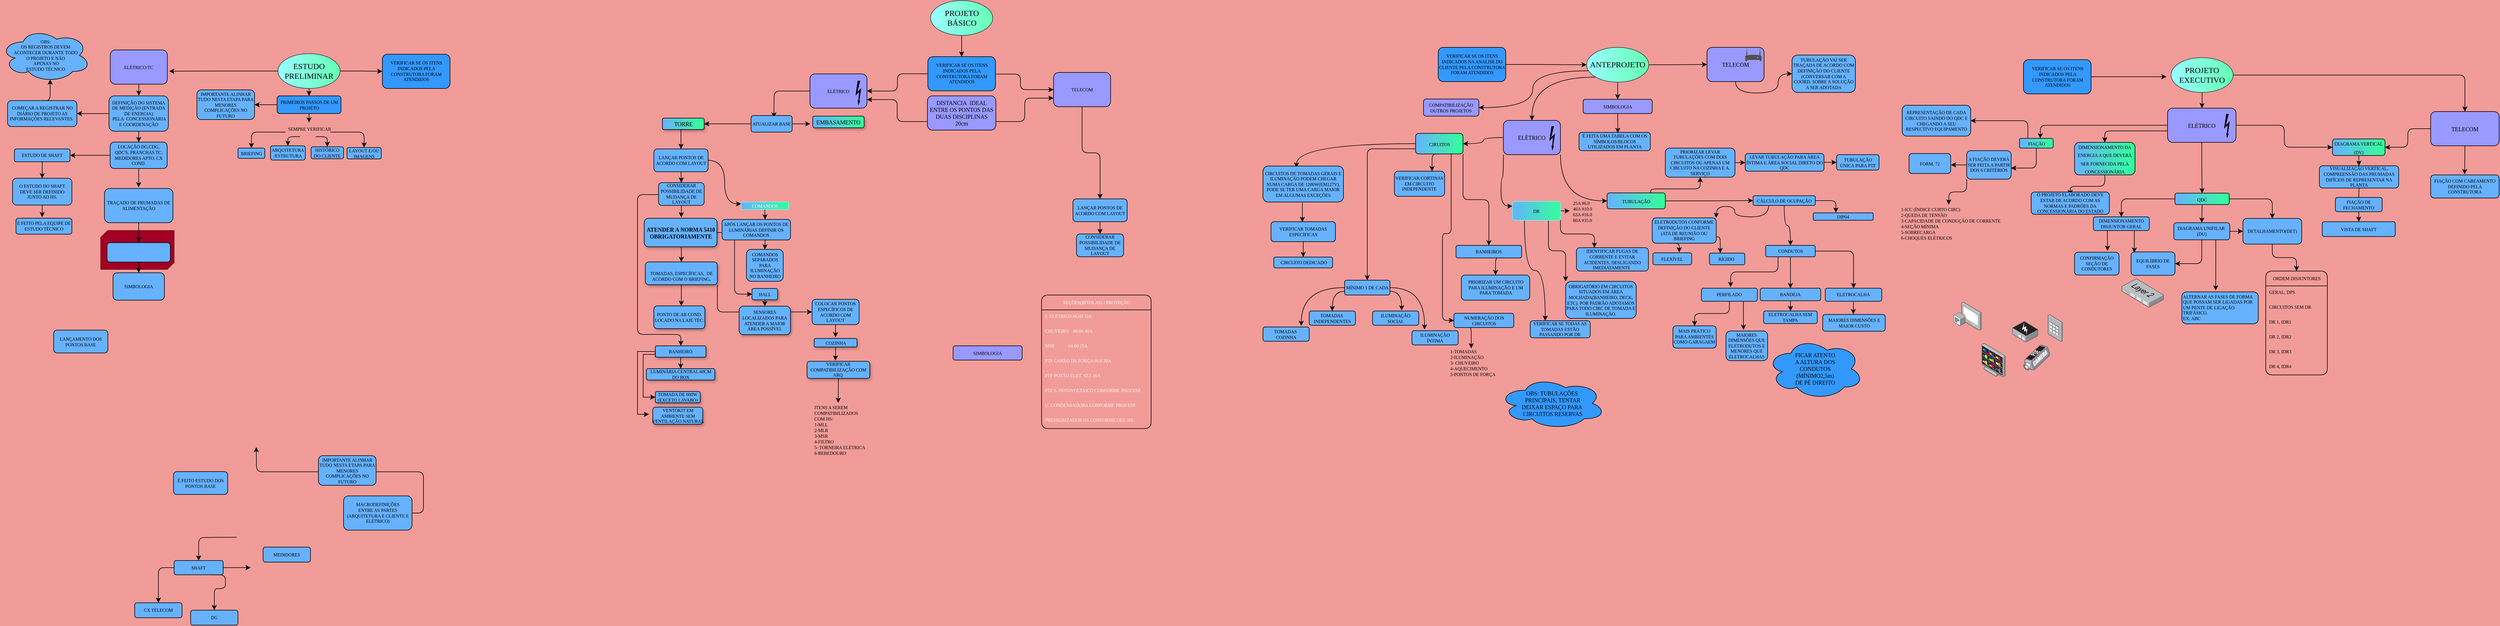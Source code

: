 <mxfile version="20.3.6" type="github">
  <diagram name="Page-1" id="74e2e168-ea6b-b213-b513-2b3c1d86103e">
    <mxGraphModel dx="4682" dy="-76" grid="0" gridSize="10" guides="1" tooltips="1" connect="1" arrows="1" fold="1" page="1" pageScale="1" pageWidth="1100" pageHeight="850" background="#F19C99" math="0" shadow="0">
      <root>
        <mxCell id="0" />
        <mxCell id="1" parent="0" />
        <mxCell id="leKUVrcmwHFXTiRNFYQY-64" value="" style="verticalLabelPosition=bottom;verticalAlign=top;html=1;shape=mxgraph.basic.diag_snip_rect;dx=6;rounded=1;shadow=0;labelBackgroundColor=none;strokeColor=#6F0000;strokeWidth=1;fontFamily=Verdana;fontSize=8;fontColor=#ffffff;endArrow=classic;fillColor=#a20025;gradientDirection=east;fillStyle=solid;" vertex="1" parent="1">
          <mxGeometry x="-2031.44" y="1269" width="128.5" height="68" as="geometry" />
        </mxCell>
        <mxCell id="leKUVrcmwHFXTiRNFYQY-68" style="edgeStyle=orthogonalEdgeStyle;shape=connector;rounded=1;orthogonalLoop=1;jettySize=auto;html=1;exitX=0;exitY=0.5;exitDx=0;exitDy=0;entryX=1;entryY=0.5;entryDx=0;entryDy=0;labelBackgroundColor=default;strokeColor=#000000;fontFamily=Verdana;fontSize=8;fontColor=default;endArrow=classic;" edge="1" parent="1" source="leKUVrcmwHFXTiRNFYQY-69" target="_DbIRMYSHlHVo-eN8sxW-55">
          <mxGeometry relative="1" as="geometry" />
        </mxCell>
        <mxCell id="leKUVrcmwHFXTiRNFYQY-71" style="edgeStyle=orthogonalEdgeStyle;shape=connector;rounded=1;orthogonalLoop=1;jettySize=auto;html=1;exitX=0;exitY=0.5;exitDx=0;exitDy=0;labelBackgroundColor=default;strokeColor=#000000;fontFamily=Verdana;fontSize=8;fontColor=default;endArrow=classic;" edge="1" parent="1" source="77e6c97f196da883-8">
          <mxGeometry relative="1" as="geometry">
            <mxPoint x="-852" y="1071" as="targetPoint" />
          </mxGeometry>
        </mxCell>
        <mxCell id="77e6c97f196da883-8" value="ELÉTRICO" style="rounded=1;whiteSpace=wrap;html=1;shadow=0;labelBackgroundColor=none;strokeWidth=1;fontFamily=Verdana;fontSize=8;align=center;sketch=0;fillColor=#9999FF;gradientColor=none;gradientDirection=east;" parent="1" vertex="1">
          <mxGeometry x="-788.88" y="994.5" width="100" height="60" as="geometry" />
        </mxCell>
        <mxCell id="leKUVrcmwHFXTiRNFYQY-51" style="edgeStyle=orthogonalEdgeStyle;shape=connector;rounded=1;orthogonalLoop=1;jettySize=auto;html=1;exitX=0.5;exitY=1;exitDx=0;exitDy=0;labelBackgroundColor=default;strokeColor=#000000;fontFamily=Verdana;fontSize=8;fontColor=default;endArrow=classic;" edge="1" parent="1" source="77e6c97f196da883-12">
          <mxGeometry relative="1" as="geometry">
            <mxPoint x="-1014.203" y="1245.86" as="targetPoint" />
          </mxGeometry>
        </mxCell>
        <mxCell id="77e6c97f196da883-12" value="CONSIDERAR POSSIBILIDADE DE MUDANÇA DE LAYOUT" style="rounded=1;whiteSpace=wrap;html=1;shadow=0;labelBackgroundColor=none;strokeWidth=1;fontFamily=Verdana;fontSize=8;align=center;fillColor=#66B2FF;gradientColor=none;gradientDirection=east;" parent="1" vertex="1">
          <mxGeometry x="-1054.14" y="1185" width="80" height="40" as="geometry" />
        </mxCell>
        <mxCell id="_DbIRMYSHlHVo-eN8sxW-10" value="LANÇAR PONTOS DE ACORDO COM LAYOUT" style="rounded=1;whiteSpace=wrap;html=1;shadow=0;labelBackgroundColor=none;strokeWidth=1;fontFamily=Verdana;fontSize=8;align=center;fillColor=#66B2FF;gradientColor=none;gradientDirection=east;" parent="1" vertex="1">
          <mxGeometry x="-1062.27" y="1126" width="95" height="40" as="geometry" />
        </mxCell>
        <mxCell id="_DbIRMYSHlHVo-eN8sxW-19" value="" style="endArrow=classic;html=1;rounded=0;exitX=0.5;exitY=1;exitDx=0;exitDy=0;entryX=0.5;entryY=0;entryDx=0;entryDy=0;" parent="1" source="_DbIRMYSHlHVo-eN8sxW-10" target="77e6c97f196da883-12" edge="1">
          <mxGeometry width="50" height="50" relative="1" as="geometry">
            <mxPoint x="-774.77" y="1136" as="sourcePoint" />
            <mxPoint x="-724.77" y="1086" as="targetPoint" />
          </mxGeometry>
        </mxCell>
        <mxCell id="Lup1MCPVR1_stNmRgbZv-18" style="edgeStyle=orthogonalEdgeStyle;rounded=1;orthogonalLoop=1;jettySize=auto;html=1;exitX=1;exitY=0.5;exitDx=0;exitDy=0;entryX=0;entryY=0.5;entryDx=0;entryDy=0;fontFamily=Verdana;fontSize=8;fontColor=default;" parent="1" source="_DbIRMYSHlHVo-eN8sxW-25" target="_DbIRMYSHlHVo-eN8sxW-58" edge="1">
          <mxGeometry relative="1" as="geometry" />
        </mxCell>
        <mxCell id="leKUVrcmwHFXTiRNFYQY-53" style="edgeStyle=orthogonalEdgeStyle;shape=connector;rounded=1;orthogonalLoop=1;jettySize=auto;html=1;exitX=0.5;exitY=1;exitDx=0;exitDy=0;entryX=0.5;entryY=0;entryDx=0;entryDy=0;labelBackgroundColor=default;strokeColor=#000000;fontFamily=Verdana;fontSize=8;fontColor=default;endArrow=classic;" edge="1" parent="1" source="_DbIRMYSHlHVo-eN8sxW-25" target="_DbIRMYSHlHVo-eN8sxW-49">
          <mxGeometry relative="1" as="geometry" />
        </mxCell>
        <mxCell id="_DbIRMYSHlHVo-eN8sxW-25" value="&lt;font style=&quot;font-size: 10px;&quot; face=&quot;Verdana&quot;&gt;ATENDER A NORMA 5410 OBRIGATORIAMENTE&lt;/font&gt;" style="rounded=1;whiteSpace=wrap;html=1;shadow=1;sketch=0;glass=3;fontStyle=1;fontSize=8;fontFamily=Verdana;fillColor=#66B2FF;gradientColor=none;gradientDirection=east;" parent="1" vertex="1">
          <mxGeometry x="-1079.13" y="1247.5" width="127.5" height="50" as="geometry" />
        </mxCell>
        <mxCell id="_DbIRMYSHlHVo-eN8sxW-66" value="" style="edgeStyle=orthogonalEdgeStyle;rounded=0;orthogonalLoop=1;jettySize=auto;html=1;fontFamily=Verdana;fontSize=7;" parent="1" source="_DbIRMYSHlHVo-eN8sxW-49" target="_DbIRMYSHlHVo-eN8sxW-65" edge="1">
          <mxGeometry relative="1" as="geometry">
            <Array as="points">
              <mxPoint x="-1013.77" y="1391" />
              <mxPoint x="-1013.77" y="1391" />
            </Array>
          </mxGeometry>
        </mxCell>
        <mxCell id="leKUVrcmwHFXTiRNFYQY-23" style="edgeStyle=orthogonalEdgeStyle;shape=connector;rounded=1;orthogonalLoop=1;jettySize=auto;html=1;exitX=1;exitY=1;exitDx=0;exitDy=0;entryX=0;entryY=0.5;entryDx=0;entryDy=0;labelBackgroundColor=default;strokeColor=#000000;fontFamily=Verdana;fontSize=8;fontColor=default;endArrow=classic;" edge="1" parent="1" source="_DbIRMYSHlHVo-eN8sxW-49" target="_DbIRMYSHlHVo-eN8sxW-127">
          <mxGeometry relative="1" as="geometry">
            <mxPoint x="-777.95" y="1391.89" as="targetPoint" />
            <Array as="points">
              <mxPoint x="-951" y="1412" />
            </Array>
          </mxGeometry>
        </mxCell>
        <mxCell id="_DbIRMYSHlHVo-eN8sxW-49" value="&lt;h4&gt;&lt;font style=&quot;background-color: initial; font-weight: normal;&quot;&gt;&lt;br&gt;&lt;/font&gt;&lt;/h4&gt;&lt;h4&gt;&lt;font style=&quot;background-color: initial; font-weight: normal;&quot;&gt;TOMADAS, ESPECÍFICAS,&amp;nbsp; DE ACORDO COM O BRIEFING&lt;/font&gt;&lt;b style=&quot;background-color: initial;&quot;&gt;.&lt;/b&gt;&lt;br&gt;&lt;/h4&gt;&lt;div&gt;&lt;br style=&quot;font-family: Helvetica; font-size: 12px; text-align: left;&quot;&gt;&lt;/div&gt;" style="rounded=1;whiteSpace=wrap;html=1;shadow=1;glass=0;sketch=0;fillStyle=solid;fontFamily=Verdana;fontSize=8;fillColor=#66B2FF;gradientColor=none;gradientDirection=east;" parent="1" vertex="1">
          <mxGeometry x="-1077.26" y="1323.94" width="126.25" height="40" as="geometry" />
        </mxCell>
        <mxCell id="_DbIRMYSHlHVo-eN8sxW-55" value="&lt;font style=&quot;font-size: 10px;&quot; face=&quot;Verdana&quot;&gt;TORRE&lt;/font&gt;" style="rounded=1;whiteSpace=wrap;html=1;shadow=1;glass=0;sketch=0;fillStyle=solid;fontFamily=Tahoma;fontSize=14;fillColor=#66B2FF;gradientColor=#33FF99;gradientDirection=east;" parent="1" vertex="1">
          <mxGeometry x="-1047.26" y="1072" width="73.12" height="20" as="geometry" />
        </mxCell>
        <mxCell id="_DbIRMYSHlHVo-eN8sxW-56" style="edgeStyle=orthogonalEdgeStyle;rounded=0;orthogonalLoop=1;jettySize=auto;html=1;exitX=0.5;exitY=1;exitDx=0;exitDy=0;fontFamily=Verdana;fontSize=8;entryX=0.5;entryY=0;entryDx=0;entryDy=0;" parent="1" source="_DbIRMYSHlHVo-eN8sxW-55" target="_DbIRMYSHlHVo-eN8sxW-10" edge="1">
          <mxGeometry relative="1" as="geometry">
            <mxPoint x="-841.8" y="1137" as="targetPoint" />
          </mxGeometry>
        </mxCell>
        <mxCell id="_DbIRMYSHlHVo-eN8sxW-65" value="PONTO DE AR COND. LOCADO NA LAJE TÉC." style="rounded=1;whiteSpace=wrap;html=1;shadow=1;glass=0;sketch=0;fillStyle=solid;fontFamily=Verdana;fontSize=8;align=center;fillColor=#66B2FF;gradientColor=none;gradientDirection=east;" parent="1" vertex="1">
          <mxGeometry x="-1062.27" y="1401" width="89.37" height="40" as="geometry" />
        </mxCell>
        <mxCell id="_DbIRMYSHlHVo-eN8sxW-69" value="&lt;font style=&quot;font-size: 8px;&quot;&gt;BANHEIRO&lt;/font&gt;" style="rounded=1;whiteSpace=wrap;html=1;shadow=1;glass=0;sketch=0;fillStyle=solid;fontFamily=Verdana;fontSize=8;fillColor=#66B2FF;gradientColor=none;gradientDirection=east;" parent="1" vertex="1">
          <mxGeometry x="-1059.77" y="1471" width="88.77" height="20" as="geometry" />
        </mxCell>
        <mxCell id="_DbIRMYSHlHVo-eN8sxW-73" style="edgeStyle=orthogonalEdgeStyle;rounded=1;orthogonalLoop=1;jettySize=auto;html=1;fontFamily=Verdana;fontSize=8;exitX=0;exitY=0.5;exitDx=0;exitDy=0;fillColor=#3399FF;shadow=0;labelBackgroundColor=none;strokeWidth=1;" parent="1" source="77e6c97f196da883-12" target="_DbIRMYSHlHVo-eN8sxW-69" edge="1">
          <mxGeometry relative="1" as="geometry">
            <mxPoint x="-971.02" y="1491" as="targetPoint" />
            <mxPoint x="-1051.02" y="1101" as="sourcePoint" />
            <Array as="points">
              <mxPoint x="-1091" y="1206" />
              <mxPoint x="-1091" y="1451" />
              <mxPoint x="-1015" y="1451" />
            </Array>
          </mxGeometry>
        </mxCell>
        <mxCell id="_DbIRMYSHlHVo-eN8sxW-75" value="LUMINÁRIA CENTRAL 60CM DO BOX" style="rounded=1;whiteSpace=wrap;html=1;shadow=1;glass=0;sketch=0;fillStyle=solid;fontFamily=Verdana;fontSize=8;fillColor=#66B2FF;gradientColor=none;gradientDirection=east;" parent="1" vertex="1">
          <mxGeometry x="-1075.38" y="1511" width="120" height="20" as="geometry" />
        </mxCell>
        <mxCell id="_DbIRMYSHlHVo-eN8sxW-77" value="VENTOKIT EM AMBIENTE SEM VENTILAÇÃO&amp;nbsp;NATURAL" style="rounded=1;whiteSpace=wrap;html=1;shadow=1;glass=0;sketch=0;fillStyle=solid;fontFamily=Verdana;fontSize=8;fillColor=#66B2FF;gradientColor=none;gradientDirection=east;" parent="1" vertex="1">
          <mxGeometry x="-1064.14" y="1578.5" width="87.52" height="30" as="geometry" />
        </mxCell>
        <mxCell id="_DbIRMYSHlHVo-eN8sxW-76" style="edgeStyle=orthogonalEdgeStyle;rounded=0;orthogonalLoop=1;jettySize=auto;html=1;exitX=0;exitY=1;exitDx=0;exitDy=0;fontFamily=Verdana;fontSize=8;" parent="1" source="_DbIRMYSHlHVo-eN8sxW-69" edge="1">
          <mxGeometry relative="1" as="geometry">
            <mxPoint x="-1071" y="1591" as="targetPoint" />
            <Array as="points">
              <mxPoint x="-1060" y="1481" />
              <mxPoint x="-1091" y="1481" />
              <mxPoint x="-1091" y="1591" />
            </Array>
          </mxGeometry>
        </mxCell>
        <mxCell id="_DbIRMYSHlHVo-eN8sxW-79" value="TOMADA DE 600W (EXCETO LAVABO)" style="rounded=1;whiteSpace=wrap;html=1;shadow=1;glass=0;sketch=0;fillStyle=solid;fontFamily=Verdana;fontSize=8;fillColor=#66B2FF;gradientColor=none;gradientDirection=east;" parent="1" vertex="1">
          <mxGeometry x="-1059.77" y="1551" width="78.77" height="20" as="geometry" />
        </mxCell>
        <mxCell id="_DbIRMYSHlHVo-eN8sxW-78" style="edgeStyle=orthogonalEdgeStyle;rounded=0;orthogonalLoop=1;jettySize=auto;html=1;exitX=0;exitY=0.75;exitDx=0;exitDy=0;fontFamily=Verdana;fontSize=8;entryX=0;entryY=0.5;entryDx=0;entryDy=0;" parent="1" source="_DbIRMYSHlHVo-eN8sxW-69" target="_DbIRMYSHlHVo-eN8sxW-79" edge="1">
          <mxGeometry relative="1" as="geometry">
            <mxPoint x="-1081" y="1571" as="targetPoint" />
            <Array as="points">
              <mxPoint x="-1081" y="1486" />
              <mxPoint x="-1081" y="1561" />
            </Array>
          </mxGeometry>
        </mxCell>
        <mxCell id="_DbIRMYSHlHVo-eN8sxW-74" style="edgeStyle=orthogonalEdgeStyle;rounded=0;orthogonalLoop=1;jettySize=auto;html=1;exitX=0.5;exitY=1;exitDx=0;exitDy=0;fontFamily=Verdana;fontSize=8;entryX=0.5;entryY=0;entryDx=0;entryDy=0;" parent="1" source="_DbIRMYSHlHVo-eN8sxW-69" target="_DbIRMYSHlHVo-eN8sxW-75" edge="1">
          <mxGeometry relative="1" as="geometry">
            <mxPoint x="-1005.379" y="1471" as="targetPoint" />
          </mxGeometry>
        </mxCell>
        <mxCell id="_DbIRMYSHlHVo-eN8sxW-250" style="edgeStyle=orthogonalEdgeStyle;curved=1;orthogonalLoop=1;jettySize=auto;html=1;exitX=1;exitY=0.5;exitDx=0;exitDy=0;entryX=0;entryY=0.25;entryDx=0;entryDy=0;fontFamily=Verdana;fontSize=8;fontColor=#FFFAFD;" parent="1" target="_DbIRMYSHlHVo-eN8sxW-248" edge="1" source="_DbIRMYSHlHVo-eN8sxW-10">
          <mxGeometry relative="1" as="geometry">
            <mxPoint x="-970" y="1186" as="sourcePoint" />
          </mxGeometry>
        </mxCell>
        <mxCell id="Lup1MCPVR1_stNmRgbZv-19" style="edgeStyle=orthogonalEdgeStyle;rounded=1;orthogonalLoop=1;jettySize=auto;html=1;exitX=0.5;exitY=1;exitDx=0;exitDy=0;entryX=0.5;entryY=0;entryDx=0;entryDy=0;fontFamily=Verdana;fontSize=8;fontColor=#FFFAFD;verticalAlign=middle;" parent="1" source="_DbIRMYSHlHVo-eN8sxW-248" edge="1">
          <mxGeometry relative="1" as="geometry">
            <mxPoint x="-867.38" y="1249.5" as="targetPoint" />
          </mxGeometry>
        </mxCell>
        <mxCell id="_DbIRMYSHlHVo-eN8sxW-248" value="COMANDOS" style="rounded=1;whiteSpace=wrap;html=1;strokeColor=#66FFFF;fontFamily=Verdana;fontSize=8;fontColor=#FFFAFD;fillColor=#66B2FF;gradientColor=#33FF99;gradientDirection=east;verticalAlign=middle;" parent="1" vertex="1">
          <mxGeometry x="-909.35" y="1219" width="83" height="13" as="geometry" />
        </mxCell>
        <mxCell id="_DbIRMYSHlHVo-eN8sxW-86" value="COZINHA" style="rounded=1;whiteSpace=wrap;html=1;shadow=1;glass=0;sketch=0;fillStyle=solid;fontFamily=Verdana;fontSize=8;fillColor=#66B2FF;gradientColor=none;gradientDirection=east;" parent="1" vertex="1">
          <mxGeometry x="-781.38" y="1458.14" width="75" height="15" as="geometry" />
        </mxCell>
        <mxCell id="Lup1MCPVR1_stNmRgbZv-16" style="edgeStyle=orthogonalEdgeStyle;rounded=1;orthogonalLoop=1;jettySize=auto;html=1;exitX=0.5;exitY=1;exitDx=0;exitDy=0;fontFamily=Verdana;fontSize=8;fontColor=default;entryX=0.495;entryY=0.006;entryDx=0;entryDy=0;entryPerimeter=0;" parent="1" source="_DbIRMYSHlHVo-eN8sxW-91" edge="1">
          <mxGeometry relative="1" as="geometry">
            <mxPoint x="-739.366" y="1570.95" as="targetPoint" />
          </mxGeometry>
        </mxCell>
        <mxCell id="_DbIRMYSHlHVo-eN8sxW-91" value="VERIFICAR COMPATIBILIZAÇÃO COM ARQ&amp;nbsp;" style="rounded=1;whiteSpace=wrap;html=1;shadow=1;glass=0;sketch=0;fillStyle=solid;fontFamily=Verdana;fontSize=8;fillColor=#66B2FF;gradientColor=none;gradientDirection=east;" parent="1" vertex="1">
          <mxGeometry x="-793.88" y="1498.14" width="110" height="30" as="geometry" />
        </mxCell>
        <mxCell id="_DbIRMYSHlHVo-eN8sxW-90" style="edgeStyle=orthogonalEdgeStyle;rounded=0;orthogonalLoop=1;jettySize=auto;html=1;exitX=0.5;exitY=1;exitDx=0;exitDy=0;fontFamily=Verdana;fontSize=8;entryX=0.452;entryY=-0.044;entryDx=0;entryDy=0;entryPerimeter=0;" parent="1" source="_DbIRMYSHlHVo-eN8sxW-86" target="_DbIRMYSHlHVo-eN8sxW-91" edge="1">
          <mxGeometry relative="1" as="geometry">
            <mxPoint x="-714.785" y="1504.14" as="targetPoint" />
          </mxGeometry>
        </mxCell>
        <mxCell id="leKUVrcmwHFXTiRNFYQY-74" style="edgeStyle=orthogonalEdgeStyle;shape=connector;rounded=1;orthogonalLoop=1;jettySize=auto;html=1;exitX=0.5;exitY=1;exitDx=0;exitDy=0;labelBackgroundColor=default;strokeColor=#000000;fontFamily=Verdana;fontSize=8;fontColor=default;endArrow=classic;" edge="1" parent="1" source="_DbIRMYSHlHVo-eN8sxW-127">
          <mxGeometry relative="1" as="geometry">
            <mxPoint x="-744.034" y="1456" as="targetPoint" />
          </mxGeometry>
        </mxCell>
        <mxCell id="_DbIRMYSHlHVo-eN8sxW-127" value="&lt;font style=&quot;font-size: 8px;&quot; face=&quot;Verdana&quot;&gt;COLOCAR PONTOS ESPECÍFICOS DE ACORDO COM LAYOUT&lt;/font&gt;" style="rounded=1;whiteSpace=wrap;html=1;fontSize=8;fontFamily=Verdana;fillColor=#66B2FF;gradientColor=none;gradientDirection=east;" parent="1" vertex="1">
          <mxGeometry x="-785.12" y="1389.5" width="82.48" height="44.36" as="geometry" />
        </mxCell>
        <mxCell id="_DbIRMYSHlHVo-eN8sxW-62" value="ITENS A SEREM &#xa;COMPATIBILIZADOS&#xa;COM HS:&#xa;1-MLL&#xa;2-MLR&#xa;3-MSR&#xa;4-FILTRO&#xa;5- TORNEIRA ELÉTRICA&#xa;6-BEBEDOURO&#xa;" style="text;strokeColor=none;fillColor=none;align=left;verticalAlign=middle;spacingLeft=4;spacingRight=4;overflow=hidden;points=[[0,0.5],[1,0.5]];portConstraint=eastwest;rotatable=0;shadow=1;glass=0;sketch=0;fillStyle=solid;fontFamily=Verdana;fontSize=8;" parent="1" vertex="1">
          <mxGeometry x="-787" y="1573" width="103" height="98" as="geometry" />
        </mxCell>
        <mxCell id="Lup1MCPVR1_stNmRgbZv-21" style="edgeStyle=orthogonalEdgeStyle;rounded=1;orthogonalLoop=1;jettySize=auto;html=1;exitX=0.5;exitY=1;exitDx=0;exitDy=0;entryX=0.5;entryY=0;entryDx=0;entryDy=0;fontFamily=Verdana;fontSize=8;fontColor=#FFFAFD;verticalAlign=middle;" parent="1" target="_DbIRMYSHlHVo-eN8sxW-262" edge="1">
          <mxGeometry relative="1" as="geometry">
            <mxPoint x="-867.38" y="1285.5" as="sourcePoint" />
          </mxGeometry>
        </mxCell>
        <mxCell id="_DbIRMYSHlHVo-eN8sxW-256" value="APÓS LANÇAR OS PONTOS DE LUMINÁRIAS DEFINIR OS COMANDOS" style="rounded=1;whiteSpace=wrap;html=1;strokeColor=default;fontFamily=Verdana;fontSize=8;fontColor=default;fillColor=#66B2FF;gradientColor=none;gradientDirection=east;verticalAlign=middle;" parent="1" vertex="1">
          <mxGeometry x="-942.85" y="1249.5" width="120" height="36" as="geometry" />
        </mxCell>
        <mxCell id="_DbIRMYSHlHVo-eN8sxW-262" value="COMANDOS SEPARADOS PARA ILUMINAÇÃO NO BANHEIRO" style="rounded=1;whiteSpace=wrap;html=1;strokeColor=default;fontFamily=Verdana;fontSize=8;fontColor=default;fillColor=#66B2FF;gradientColor=none;gradientDirection=east;verticalAlign=middle;" parent="1" vertex="1">
          <mxGeometry x="-900.1" y="1302" width="64.5" height="56" as="geometry" />
        </mxCell>
        <mxCell id="_DbIRMYSHlHVo-eN8sxW-41" value="&lt;font style=&quot;font-size: 8px;&quot; face=&quot;Verdana&quot;&gt;SENSORES LOCALIZADOS PARA ATENDER A MAIOR ÁREA POSSÍVEL&lt;/font&gt;" style="rounded=1;whiteSpace=wrap;html=1;shadow=1;glass=0;sketch=0;fontFamily=Verdana;fontSize=8;fillColor=#66B2FF;gradientColor=none;gradientDirection=east;" parent="1" vertex="1">
          <mxGeometry x="-912.85" y="1401.5" width="90" height="50" as="geometry" />
        </mxCell>
        <mxCell id="Lup1MCPVR1_stNmRgbZv-12" style="edgeStyle=orthogonalEdgeStyle;rounded=1;orthogonalLoop=1;jettySize=auto;html=1;exitX=0;exitY=0.5;exitDx=0;exitDy=0;entryX=1;entryY=0.5;entryDx=0;entryDy=0;fontFamily=Verdana;fontSize=8;fontColor=default;" parent="1" source="77e6c97f196da883-15" target="77e6c97f196da883-8" edge="1">
          <mxGeometry relative="1" as="geometry">
            <mxPoint x="-589.25" y="1014.5" as="sourcePoint" />
          </mxGeometry>
        </mxCell>
        <mxCell id="Lup1MCPVR1_stNmRgbZv-13" style="edgeStyle=orthogonalEdgeStyle;rounded=1;orthogonalLoop=1;jettySize=auto;html=1;entryX=0;entryY=0.5;entryDx=0;entryDy=0;fontFamily=Verdana;fontSize=8;fontColor=default;exitX=1;exitY=0.5;exitDx=0;exitDy=0;" parent="1" source="77e6c97f196da883-15" target="77e6c97f196da883-11" edge="1">
          <mxGeometry relative="1" as="geometry">
            <mxPoint x="-469.25" y="1014.5" as="sourcePoint" />
            <Array as="points">
              <mxPoint x="-523" y="994" />
              <mxPoint x="-420" y="995" />
              <mxPoint x="-420" y="1082" />
            </Array>
          </mxGeometry>
        </mxCell>
        <mxCell id="_DbIRMYSHlHVo-eN8sxW-59" style="edgeStyle=orthogonalEdgeStyle;rounded=0;orthogonalLoop=1;jettySize=auto;html=1;exitX=0.5;exitY=1;exitDx=0;exitDy=0;entryX=0.5;entryY=0;entryDx=0;entryDy=0;fontFamily=Verdana;fontSize=8;" parent="1" source="_DbIRMYSHlHVo-eN8sxW-58" target="_DbIRMYSHlHVo-eN8sxW-41" edge="1">
          <mxGeometry relative="1" as="geometry" />
        </mxCell>
        <mxCell id="_DbIRMYSHlHVo-eN8sxW-58" value="HALL" style="rounded=1;whiteSpace=wrap;html=1;shadow=1;glass=0;sketch=0;fillStyle=solid;fontFamily=Verdana;fontSize=8;fillColor=#66B2FF;gradientColor=none;gradientDirection=east;" parent="1" vertex="1">
          <mxGeometry x="-890.35" y="1370.5" width="45" height="20" as="geometry" />
        </mxCell>
        <mxCell id="Lup1MCPVR1_stNmRgbZv-14" style="edgeStyle=orthogonalEdgeStyle;rounded=1;orthogonalLoop=1;jettySize=auto;html=1;exitX=0;exitY=0.75;exitDx=0;exitDy=0;entryX=1;entryY=0.75;entryDx=0;entryDy=0;fontFamily=Verdana;fontSize=8;fontColor=default;" parent="1" source="_DbIRMYSHlHVo-eN8sxW-36" target="77e6c97f196da883-8" edge="1">
          <mxGeometry relative="1" as="geometry" />
        </mxCell>
        <mxCell id="Lup1MCPVR1_stNmRgbZv-15" style="edgeStyle=orthogonalEdgeStyle;rounded=1;orthogonalLoop=1;jettySize=auto;html=1;exitX=1;exitY=0.75;exitDx=0;exitDy=0;entryX=0;entryY=0.75;entryDx=0;entryDy=0;fontFamily=Verdana;fontSize=8;fontColor=default;" parent="1" source="_DbIRMYSHlHVo-eN8sxW-36" target="77e6c97f196da883-11" edge="1">
          <mxGeometry relative="1" as="geometry" />
        </mxCell>
        <mxCell id="_DbIRMYSHlHVo-eN8sxW-36" value="&lt;font face=&quot;Tahoma&quot; style=&quot;font-size: 10px;&quot;&gt;DISTANCIA&amp;nbsp; IDEAL ENTRE OS PONTOS DAS DUAS DISCIPLINAS&lt;br&gt;20cm&lt;br&gt;&lt;/font&gt;" style="rounded=1;whiteSpace=wrap;html=1;shadow=0;glass=0;sketch=0;fontFamily=Verdana;fontSize=8;fillColor=#9999FF;labelBackgroundColor=none;strokeWidth=1;gradientColor=none;gradientDirection=east;" parent="1" vertex="1">
          <mxGeometry x="-582.98" y="1033" width="120" height="60" as="geometry" />
        </mxCell>
        <mxCell id="_DbIRMYSHlHVo-eN8sxW-11" value="LANÇAR PONTOS DE ACORDO COM LAYOUT" style="rounded=1;whiteSpace=wrap;html=1;shadow=0;labelBackgroundColor=none;strokeWidth=1;fontFamily=Verdana;fontSize=8;align=center;fillColor=#66B2FF;gradientColor=none;gradientDirection=east;" parent="1" vertex="1">
          <mxGeometry x="-328" y="1213.5" width="95" height="40" as="geometry" />
        </mxCell>
        <mxCell id="_DbIRMYSHlHVo-eN8sxW-12" value="CONSIDERAR POSSIBILIDADE DE MUDANÇA DE LAYOUT" style="rounded=1;whiteSpace=wrap;html=1;shadow=0;labelBackgroundColor=none;strokeWidth=1;fontFamily=Verdana;fontSize=8;align=center;fillColor=#66B2FF;gradientColor=none;gradientDirection=east;" parent="1" vertex="1">
          <mxGeometry x="-321.75" y="1275" width="82.5" height="40" as="geometry" />
        </mxCell>
        <mxCell id="_DbIRMYSHlHVo-eN8sxW-16" value="" style="endArrow=classic;html=1;rounded=0;exitX=0.5;exitY=1;exitDx=0;exitDy=0;entryX=0.5;entryY=0;entryDx=0;entryDy=0;" parent="1" source="_DbIRMYSHlHVo-eN8sxW-11" target="_DbIRMYSHlHVo-eN8sxW-12" edge="1">
          <mxGeometry width="50" height="50" relative="1" as="geometry">
            <mxPoint x="-366.73" y="1221.5" as="sourcePoint" />
            <mxPoint x="-316.73" y="1171.5" as="targetPoint" />
          </mxGeometry>
        </mxCell>
        <mxCell id="Lup1MCPVR1_stNmRgbZv-10" style="edgeStyle=orthogonalEdgeStyle;rounded=1;orthogonalLoop=1;jettySize=auto;html=1;exitX=0.5;exitY=1;exitDx=0;exitDy=0;entryX=0.5;entryY=0;entryDx=0;entryDy=0;fontFamily=Verdana;fontSize=8;fontColor=default;" parent="1" source="77e6c97f196da883-11" target="_DbIRMYSHlHVo-eN8sxW-11" edge="1">
          <mxGeometry relative="1" as="geometry" />
        </mxCell>
        <mxCell id="77e6c97f196da883-11" value="TELECOM" style="rounded=1;whiteSpace=wrap;html=1;shadow=0;labelBackgroundColor=none;strokeWidth=1;fontFamily=Verdana;fontSize=8;align=center;fillColor=#9999FF;sketch=0;gradientColor=none;gradientDirection=east;" parent="1" vertex="1">
          <mxGeometry x="-362" y="992" width="100" height="60" as="geometry" />
        </mxCell>
        <mxCell id="77e6c97f196da883-15" value="VERIFICAR SE OS ITENS INDICADOS PELA CONSTRUTORA FORAM ATENDIDOS" style="rounded=1;whiteSpace=wrap;html=1;shadow=0;labelBackgroundColor=none;strokeWidth=1;fontFamily=Verdana;fontSize=8;align=center;fillColor=#3399FF;" parent="1" vertex="1">
          <mxGeometry x="-582.23" y="964.25" width="118.5" height="60" as="geometry" />
        </mxCell>
        <mxCell id="QsrUI3fO2fAxIIPYA9e1-78" style="edgeStyle=orthogonalEdgeStyle;rounded=1;orthogonalLoop=1;jettySize=auto;html=1;exitX=0.75;exitY=1;exitDx=0;exitDy=0;entryX=0;entryY=0.5;entryDx=0;entryDy=0;fontFamily=Verdana;fontSize=10;strokeColor=#000000;" parent="1" source="_DbIRMYSHlHVo-eN8sxW-138" target="_DbIRMYSHlHVo-eN8sxW-193" edge="1">
          <mxGeometry relative="1" as="geometry" />
        </mxCell>
        <mxCell id="QsrUI3fO2fAxIIPYA9e1-153" style="edgeStyle=orthogonalEdgeStyle;rounded=1;orthogonalLoop=1;jettySize=auto;html=1;exitX=0.5;exitY=1;exitDx=0;exitDy=0;entryX=0.75;entryY=0;entryDx=0;entryDy=0;fontFamily=Verdana;fontSize=10;strokeColor=#000000;" parent="1" source="_DbIRMYSHlHVo-eN8sxW-138" target="_DbIRMYSHlHVo-eN8sxW-245" edge="1">
          <mxGeometry relative="1" as="geometry" />
        </mxCell>
        <mxCell id="QsrUI3fO2fAxIIPYA9e1-155" style="edgeStyle=orthogonalEdgeStyle;rounded=1;orthogonalLoop=1;jettySize=auto;html=1;exitX=1;exitY=1;exitDx=0;exitDy=0;fontFamily=Verdana;fontSize=10;strokeColor=#000000;" parent="1" source="_DbIRMYSHlHVo-eN8sxW-138" target="QsrUI3fO2fAxIIPYA9e1-21" edge="1">
          <mxGeometry relative="1" as="geometry" />
        </mxCell>
        <mxCell id="QsrUI3fO2fAxIIPYA9e1-158" style="edgeStyle=orthogonalEdgeStyle;orthogonalLoop=1;jettySize=auto;html=1;exitX=0;exitY=0.75;exitDx=0;exitDy=0;entryX=0.5;entryY=0;entryDx=0;entryDy=0;fontFamily=Verdana;fontSize=10;rounded=1;strokeColor=#000000;" parent="1" source="_DbIRMYSHlHVo-eN8sxW-138" target="_DbIRMYSHlHVo-eN8sxW-150" edge="1">
          <mxGeometry relative="1" as="geometry" />
        </mxCell>
        <mxCell id="_DbIRMYSHlHVo-eN8sxW-138" value="&lt;font style=&quot;font-size: 8px;&quot; face=&quot;Verdana&quot;&gt;CIRUITOS&lt;/font&gt;" style="rounded=1;whiteSpace=wrap;html=1;fontFamily=Tahoma;fontSize=14;gradientColor=#33FF99;gradientDirection=east;fillColor=#66B2FF;" parent="1" vertex="1">
          <mxGeometry x="272.5" y="1098.75" width="83" height="36" as="geometry" />
        </mxCell>
        <mxCell id="_DbIRMYSHlHVo-eN8sxW-243" value="&amp;nbsp;CIRCUITO DEDICADO" style="rounded=1;whiteSpace=wrap;html=1;strokeColor=default;fontFamily=Verdana;fontSize=8;fontColor=default;fillColor=#66B2FF;gradientColor=none;gradientDirection=east;" parent="1" vertex="1">
          <mxGeometry x="24" y="1315.5" width="103" height="19" as="geometry" />
        </mxCell>
        <mxCell id="B9O1lsCdQ7yD35bBGhpK-40" style="edgeStyle=orthogonalEdgeStyle;shape=connector;rounded=1;jumpStyle=gap;orthogonalLoop=1;jettySize=auto;html=1;exitX=0.5;exitY=1;exitDx=0;exitDy=0;entryX=0.5;entryY=0;entryDx=0;entryDy=0;labelBackgroundColor=default;strokeColor=#000000;fontFamily=Verdana;fontSize=8;fontColor=default;endArrow=classic;" parent="1" source="_DbIRMYSHlHVo-eN8sxW-244" target="_DbIRMYSHlHVo-eN8sxW-243" edge="1">
          <mxGeometry relative="1" as="geometry" />
        </mxCell>
        <mxCell id="_DbIRMYSHlHVo-eN8sxW-244" value="VERIFICAR TOMADAS ESPECÍFICAS" style="rounded=1;whiteSpace=wrap;html=1;strokeColor=default;fontFamily=Verdana;fontSize=8;fontColor=default;fillColor=#66B2FF;gradientColor=none;gradientDirection=east;" parent="1" vertex="1">
          <mxGeometry x="19" y="1253.5" width="113" height="35" as="geometry" />
        </mxCell>
        <mxCell id="_DbIRMYSHlHVo-eN8sxW-245" value="VERIFICAR CORTINAS EM CIRCUITO INDEPENDENTE" style="rounded=1;whiteSpace=wrap;html=1;strokeColor=default;fontFamily=Verdana;fontSize=8;fontColor=default;fillColor=#66B2FF;gradientColor=none;gradientDirection=east;" parent="1" vertex="1">
          <mxGeometry x="235.25" y="1165" width="88" height="44" as="geometry" />
        </mxCell>
        <mxCell id="_DbIRMYSHlHVo-eN8sxW-217" style="edgeStyle=orthogonalEdgeStyle;curved=1;orthogonalLoop=1;jettySize=auto;html=1;exitX=0;exitY=0.5;exitDx=0;exitDy=0;fontFamily=Verdana;fontSize=10;fontColor=default;entryX=0.855;entryY=0.01;entryDx=0;entryDy=0;entryPerimeter=0;strokeColor=#000000;" parent="1" source="_DbIRMYSHlHVo-eN8sxW-138" edge="1">
          <mxGeometry relative="1" as="geometry">
            <mxPoint x="63.615" y="1158.85" as="targetPoint" />
          </mxGeometry>
        </mxCell>
        <mxCell id="QsrUI3fO2fAxIIPYA9e1-114" style="edgeStyle=orthogonalEdgeStyle;orthogonalLoop=1;jettySize=auto;html=1;exitX=1;exitY=1;exitDx=0;exitDy=0;entryX=0;entryY=0.5;entryDx=0;entryDy=0;curved=1;fontSize=10;fontFamily=Verdana;strokeColor=#000000;" parent="1" source="_DbIRMYSHlHVo-eN8sxW-148" target="QsrUI3fO2fAxIIPYA9e1-4" edge="1">
          <mxGeometry relative="1" as="geometry" />
        </mxCell>
        <mxCell id="QsrUI3fO2fAxIIPYA9e1-138" style="edgeStyle=orthogonalEdgeStyle;curved=1;orthogonalLoop=1;jettySize=auto;html=1;exitX=0;exitY=0.5;exitDx=0;exitDy=0;entryX=1;entryY=0.5;entryDx=0;entryDy=0;fontFamily=Verdana;fontSize=10;strokeColor=#000000;" parent="1" source="_DbIRMYSHlHVo-eN8sxW-148" target="_DbIRMYSHlHVo-eN8sxW-138" edge="1">
          <mxGeometry relative="1" as="geometry" />
        </mxCell>
        <mxCell id="QsrUI3fO2fAxIIPYA9e1-139" style="edgeStyle=orthogonalEdgeStyle;curved=1;orthogonalLoop=1;jettySize=auto;html=1;exitX=0;exitY=1;exitDx=0;exitDy=0;entryX=0;entryY=0.25;entryDx=0;entryDy=0;fontFamily=Verdana;fontSize=10;strokeColor=#000000;" parent="1" source="_DbIRMYSHlHVo-eN8sxW-148" target="_DbIRMYSHlHVo-eN8sxW-206" edge="1">
          <mxGeometry relative="1" as="geometry" />
        </mxCell>
        <mxCell id="_DbIRMYSHlHVo-eN8sxW-148" value="&lt;font style=&quot;font-size: 10px;&quot;&gt;ELÉTRICO&lt;/font&gt;" style="rounded=1;whiteSpace=wrap;html=1;shadow=0;labelBackgroundColor=none;strokeWidth=1;fontFamily=Verdana;fontSize=8;align=center;sketch=0;fillColor=#9999FF;gradientColor=none;gradientDirection=east;" parent="1" vertex="1">
          <mxGeometry x="426.25" y="1076" width="100" height="60" as="geometry" />
        </mxCell>
        <mxCell id="_DbIRMYSHlHVo-eN8sxW-161" value="ILUMINAÇÃO SOCIAL" style="rounded=1;whiteSpace=wrap;html=1;fontFamily=Verdana;fontSize=8;fillColor=#66B2FF;gradientColor=none;gradientDirection=east;" parent="1" vertex="1">
          <mxGeometry x="197" y="1410" width="81" height="25" as="geometry" />
        </mxCell>
        <mxCell id="_DbIRMYSHlHVo-eN8sxW-165" style="edgeStyle=orthogonalEdgeStyle;orthogonalLoop=1;jettySize=auto;html=1;exitX=1;exitY=0.75;exitDx=0;exitDy=0;fontFamily=Verdana;fontSize=10;curved=1;strokeColor=#000000;" parent="1" source="_DbIRMYSHlHVo-eN8sxW-150" edge="1">
          <mxGeometry relative="1" as="geometry">
            <mxPoint x="248" y="1409" as="targetPoint" />
          </mxGeometry>
        </mxCell>
        <mxCell id="QsrUI3fO2fAxIIPYA9e1-152" style="edgeStyle=orthogonalEdgeStyle;rounded=1;orthogonalLoop=1;jettySize=auto;html=1;exitX=0.25;exitY=1;exitDx=0;exitDy=0;entryX=0.378;entryY=0.009;entryDx=0;entryDy=0;entryPerimeter=0;fontFamily=Verdana;fontSize=10;strokeColor=#000000;" parent="1" source="_DbIRMYSHlHVo-eN8sxW-193" target="_DbIRMYSHlHVo-eN8sxW-196" edge="1">
          <mxGeometry relative="1" as="geometry" />
        </mxCell>
        <mxCell id="_DbIRMYSHlHVo-eN8sxW-193" value="NUMERAÇÃO DOS CIRCUITOS" style="rounded=1;whiteSpace=wrap;html=1;fontFamily=Verdana;fontSize=8;fontColor=default;fillColor=#66B2FF;gradientColor=none;gradientDirection=east;" parent="1" vertex="1">
          <mxGeometry x="339.5" y="1414" width="105" height="25" as="geometry" />
        </mxCell>
        <mxCell id="_DbIRMYSHlHVo-eN8sxW-196" value="1-TOMADAS&#xa;2-ILUMINAÇÃO&#xa;3- CHUVEIRO&#xa;4-AQUECIMENTO&#xa;5-PONTOS DE FORÇA&#xa;" style="text;strokeColor=none;fillColor=none;align=left;verticalAlign=middle;spacingLeft=4;spacingRight=4;overflow=hidden;points=[[0,0.5],[1,0.5]];portConstraint=eastwest;rotatable=0;shadow=1;glass=0;sketch=0;fillStyle=solid;fontFamily=Verdana;fontSize=8;" parent="1" vertex="1">
          <mxGeometry x="327.25" y="1474.94" width="112.75" height="55.06" as="geometry" />
        </mxCell>
        <mxCell id="_DbIRMYSHlHVo-eN8sxW-202" value="PRIORIZAR UM CIRCUITO PARA ILUMINAÇÃO E UM PARA TOMADA" style="rounded=1;whiteSpace=wrap;html=1;fontFamily=Verdana;fontSize=8;fontColor=default;fillColor=#66B2FF;gradientColor=none;gradientDirection=east;" parent="1" vertex="1">
          <mxGeometry x="352.5" y="1347" width="120" height="44" as="geometry" />
        </mxCell>
        <mxCell id="_DbIRMYSHlHVo-eN8sxW-208" style="edgeStyle=orthogonalEdgeStyle;orthogonalLoop=1;jettySize=auto;html=1;exitX=0.5;exitY=1;exitDx=0;exitDy=0;entryX=0.5;entryY=0;entryDx=0;entryDy=0;fontFamily=Verdana;fontSize=10;fontColor=default;rounded=1;strokeColor=#000000;" parent="1" target="_DbIRMYSHlHVo-eN8sxW-202" edge="1">
          <mxGeometry relative="1" as="geometry">
            <mxPoint x="428.5" y="1315" as="sourcePoint" />
          </mxGeometry>
        </mxCell>
        <mxCell id="_DbIRMYSHlHVo-eN8sxW-163" value="ILUMINAÇÃO ÍNTIMA" style="rounded=1;whiteSpace=wrap;html=1;fontFamily=Verdana;fontSize=8;fillColor=#66B2FF;gradientColor=none;gradientDirection=east;" parent="1" vertex="1">
          <mxGeometry x="266" y="1444.5" width="81" height="25" as="geometry" />
        </mxCell>
        <mxCell id="QsrUI3fO2fAxIIPYA9e1-140" style="edgeStyle=orthogonalEdgeStyle;curved=1;orthogonalLoop=1;jettySize=auto;html=1;exitX=0.25;exitY=1;exitDx=0;exitDy=0;entryX=0.25;entryY=0;entryDx=0;entryDy=0;fontFamily=Verdana;fontSize=10;strokeColor=#000000;" parent="1" source="_DbIRMYSHlHVo-eN8sxW-206" target="_DbIRMYSHlHVo-eN8sxW-214" edge="1">
          <mxGeometry relative="1" as="geometry" />
        </mxCell>
        <mxCell id="QsrUI3fO2fAxIIPYA9e1-148" style="edgeStyle=orthogonalEdgeStyle;rounded=1;orthogonalLoop=1;jettySize=auto;html=1;exitX=1;exitY=0.5;exitDx=0;exitDy=0;entryX=0;entryY=0.403;entryDx=0;entryDy=0;entryPerimeter=0;fontFamily=Verdana;fontSize=10;strokeColor=#000000;" parent="1" source="_DbIRMYSHlHVo-eN8sxW-206" target="_DbIRMYSHlHVo-eN8sxW-252" edge="1">
          <mxGeometry relative="1" as="geometry" />
        </mxCell>
        <mxCell id="QsrUI3fO2fAxIIPYA9e1-150" style="edgeStyle=orthogonalEdgeStyle;rounded=1;orthogonalLoop=1;jettySize=auto;html=1;exitX=1;exitY=1;exitDx=0;exitDy=0;entryX=0.25;entryY=0;entryDx=0;entryDy=0;fontFamily=Verdana;fontSize=10;strokeColor=#000000;" parent="1" source="_DbIRMYSHlHVo-eN8sxW-206" target="_DbIRMYSHlHVo-eN8sxW-225" edge="1">
          <mxGeometry relative="1" as="geometry" />
        </mxCell>
        <mxCell id="QsrUI3fO2fAxIIPYA9e1-151" style="edgeStyle=orthogonalEdgeStyle;rounded=1;orthogonalLoop=1;jettySize=auto;html=1;exitX=0.75;exitY=1;exitDx=0;exitDy=0;entryX=0;entryY=0;entryDx=0;entryDy=0;fontFamily=Verdana;fontSize=10;strokeColor=#000000;" parent="1" source="_DbIRMYSHlHVo-eN8sxW-206" target="_DbIRMYSHlHVo-eN8sxW-216" edge="1">
          <mxGeometry relative="1" as="geometry" />
        </mxCell>
        <mxCell id="_DbIRMYSHlHVo-eN8sxW-206" value="DR" style="rounded=1;whiteSpace=wrap;html=1;fontFamily=Verdana;fontSize=8;fontColor=#000000;fillColor=#66B2FF;gradientColor=#33FF99;gradientDirection=east;strokeColor=#66FFFF;" parent="1" vertex="1">
          <mxGeometry x="442.13" y="1218" width="84.12" height="33" as="geometry" />
        </mxCell>
        <mxCell id="_DbIRMYSHlHVo-eN8sxW-214" value="VERIFICAR SE TODAS AS TOMADAS ESTÃO PASSANDO POR DR" style="rounded=1;whiteSpace=wrap;html=1;strokeColor=default;fontFamily=Verdana;fontSize=8;fontColor=default;fillColor=#66B2FF;gradientColor=none;gradientDirection=east;" parent="1" vertex="1">
          <mxGeometry x="473.25" y="1427" width="105.12" height="30" as="geometry" />
        </mxCell>
        <mxCell id="_DbIRMYSHlHVo-eN8sxW-216" value="OBRIGATÓRIO EM CIRCUITOS SITUADOS EM ÁREA MOLHADA(BANHEIRO, DECK, ETC). POR PADRÃO ADOTAMOS PARA TODO CIRC DE TOMADA E ILUMINAÇÃO." style="rounded=1;whiteSpace=wrap;html=1;strokeColor=default;fontFamily=Verdana;fontSize=8;fontColor=default;fillColor=#66B2FF;gradientColor=none;gradientDirection=east;" parent="1" vertex="1">
          <mxGeometry x="535.25" y="1358" width="123.75" height="65" as="geometry" />
        </mxCell>
        <mxCell id="_DbIRMYSHlHVo-eN8sxW-225" value="IDENTIFICAR FUGAS DE CORRENTE E EVITAR ACIDENTES, DESLIGANDO IMEDIATAMENTE&amp;nbsp;" style="rounded=1;whiteSpace=wrap;html=1;strokeColor=default;fontFamily=Verdana;fontSize=8;fontColor=default;fillColor=#66B2FF;gradientColor=none;gradientDirection=east;" parent="1" vertex="1">
          <mxGeometry x="554.25" y="1299" width="126.12" height="41" as="geometry" />
        </mxCell>
        <mxCell id="_DbIRMYSHlHVo-eN8sxW-150" value="MÍNIMO 1 DE CADA" style="rounded=1;whiteSpace=wrap;html=1;fontFamily=Verdana;fontSize=8;fillColor=#66B2FF;gradientColor=none;gradientDirection=east;" parent="1" vertex="1">
          <mxGeometry x="148" y="1356" width="79.5" height="26" as="geometry" />
        </mxCell>
        <mxCell id="_DbIRMYSHlHVo-eN8sxW-226" style="edgeStyle=orthogonalEdgeStyle;curved=1;orthogonalLoop=1;jettySize=auto;html=1;exitX=1;exitY=0.5;exitDx=0;exitDy=0;entryX=0.168;entryY=0.06;entryDx=0;entryDy=0;entryPerimeter=0;fontFamily=Verdana;fontSize=10;fontColor=default;strokeColor=#000000;" parent="1" source="_DbIRMYSHlHVo-eN8sxW-150" edge="1">
          <mxGeometry relative="1" as="geometry">
            <mxPoint x="288.108" y="1442.5" as="targetPoint" />
          </mxGeometry>
        </mxCell>
        <mxCell id="_DbIRMYSHlHVo-eN8sxW-156" style="edgeStyle=orthogonalEdgeStyle;orthogonalLoop=1;jettySize=auto;html=1;exitX=0;exitY=0.5;exitDx=0;exitDy=0;fontFamily=Verdana;fontSize=10;curved=1;strokeColor=#000000;" parent="1" source="_DbIRMYSHlHVo-eN8sxW-150" edge="1">
          <mxGeometry relative="1" as="geometry">
            <mxPoint x="72" y="1436" as="targetPoint" />
          </mxGeometry>
        </mxCell>
        <mxCell id="_DbIRMYSHlHVo-eN8sxW-160" value="TOMADAS&amp;nbsp; COZINHA" style="rounded=1;whiteSpace=wrap;html=1;fontFamily=Verdana;fontSize=8;fillColor=#66B2FF;gradientColor=none;gradientDirection=east;" parent="1" vertex="1">
          <mxGeometry x="5" y="1438" width="81" height="25" as="geometry" />
        </mxCell>
        <mxCell id="_DbIRMYSHlHVo-eN8sxW-162" value="TOMADAS&amp;nbsp; INDEPENDENTES" style="rounded=1;whiteSpace=wrap;html=1;fontFamily=Verdana;fontSize=8;fillColor=#66B2FF;gradientColor=none;gradientDirection=east;" parent="1" vertex="1">
          <mxGeometry x="86" y="1410" width="81" height="25" as="geometry" />
        </mxCell>
        <mxCell id="_DbIRMYSHlHVo-eN8sxW-164" style="edgeStyle=orthogonalEdgeStyle;orthogonalLoop=1;jettySize=auto;html=1;exitX=0;exitY=0.75;exitDx=0;exitDy=0;fontFamily=Verdana;fontSize=10;curved=1;entryX=0.5;entryY=0;entryDx=0;entryDy=0;strokeColor=#000000;" parent="1" source="_DbIRMYSHlHVo-eN8sxW-150" target="_DbIRMYSHlHVo-eN8sxW-162" edge="1">
          <mxGeometry relative="1" as="geometry">
            <mxPoint x="-91" y="1409" as="targetPoint" />
          </mxGeometry>
        </mxCell>
        <mxCell id="QsrUI3fO2fAxIIPYA9e1-101" style="edgeStyle=orthogonalEdgeStyle;rounded=1;orthogonalLoop=1;jettySize=auto;html=1;exitX=0.5;exitY=1;exitDx=0;exitDy=0;entryX=0.5;entryY=0;entryDx=0;entryDy=0;fontSize=10;fontFamily=Verdana;strokeColor=#000000;" parent="1" target="QsrUI3fO2fAxIIPYA9e1-100" edge="1">
          <mxGeometry relative="1" as="geometry">
            <mxPoint x="626.5" y="1008.0" as="sourcePoint" />
          </mxGeometry>
        </mxCell>
        <mxCell id="QsrUI3fO2fAxIIPYA9e1-104" style="edgeStyle=orthogonalEdgeStyle;orthogonalLoop=1;jettySize=auto;html=1;exitX=1;exitY=0.5;exitDx=0;exitDy=0;entryX=0;entryY=0.5;entryDx=0;entryDy=0;curved=1;fontSize=10;fontFamily=Verdana;strokeColor=#000000;" parent="1" source="JxPyhphzEnhFYdVbRk4x-1" target="_DbIRMYSHlHVo-eN8sxW-149" edge="1">
          <mxGeometry relative="1" as="geometry">
            <mxPoint x="682.5" y="993" as="sourcePoint" />
          </mxGeometry>
        </mxCell>
        <mxCell id="QsrUI3fO2fAxIIPYA9e1-133" style="edgeStyle=orthogonalEdgeStyle;curved=1;orthogonalLoop=1;jettySize=auto;html=1;exitX=0;exitY=1;exitDx=0;exitDy=0;entryX=0.5;entryY=0;entryDx=0;entryDy=0;fontFamily=Verdana;fontSize=10;strokeColor=#000000;" parent="1" source="JxPyhphzEnhFYdVbRk4x-1" target="_DbIRMYSHlHVo-eN8sxW-148" edge="1">
          <mxGeometry relative="1" as="geometry">
            <mxPoint x="562.5" y="1008" as="sourcePoint" />
          </mxGeometry>
        </mxCell>
        <mxCell id="QsrUI3fO2fAxIIPYA9e1-134" style="edgeStyle=orthogonalEdgeStyle;curved=1;orthogonalLoop=1;jettySize=auto;html=1;entryX=1;entryY=0.5;entryDx=0;entryDy=0;fontFamily=Verdana;fontSize=10;exitX=0.046;exitY=0.672;exitDx=0;exitDy=0;exitPerimeter=0;strokeColor=#000000;" parent="1" source="JxPyhphzEnhFYdVbRk4x-1" target="QsrUI3fO2fAxIIPYA9e1-106" edge="1">
          <mxGeometry relative="1" as="geometry">
            <mxPoint x="561.25" y="994" as="sourcePoint" />
          </mxGeometry>
        </mxCell>
        <mxCell id="QsrUI3fO2fAxIIPYA9e1-113" style="edgeStyle=orthogonalEdgeStyle;curved=1;orthogonalLoop=1;jettySize=auto;html=1;exitX=0.5;exitY=1;exitDx=0;exitDy=0;fontSize=10;fontFamily=Verdana;strokeColor=#000000;" parent="1" source="_DbIRMYSHlHVo-eN8sxW-149" target="QsrUI3fO2fAxIIPYA9e1-94" edge="1">
          <mxGeometry relative="1" as="geometry" />
        </mxCell>
        <mxCell id="_DbIRMYSHlHVo-eN8sxW-149" value="&lt;font style=&quot;font-size: 10px;&quot;&gt;TELECOM&lt;/font&gt;" style="rounded=1;whiteSpace=wrap;html=1;shadow=0;labelBackgroundColor=none;strokeWidth=1;fontFamily=Verdana;fontSize=8;align=center;fillColor=#9999FF;gradientColor=none;gradientDirection=east;" parent="1" vertex="1">
          <mxGeometry x="783" y="948" width="100" height="60" as="geometry" />
        </mxCell>
        <mxCell id="_DbIRMYSHlHVo-eN8sxW-252" value="25A #6.0&#xa;40A #10.0&#xa;63A #16.0&#xa;80A #35.0&#xa;" style="text;strokeColor=none;fillColor=none;align=left;verticalAlign=middle;spacingLeft=4;spacingRight=4;overflow=hidden;points=[[0,0.5],[1,0.5]];portConstraint=eastwest;rotatable=0;shadow=1;glass=0;sketch=0;fillStyle=solid;fontFamily=Verdana;fontSize=8;" parent="1" vertex="1">
          <mxGeometry x="542.25" y="1215" width="59" height="47" as="geometry" />
        </mxCell>
        <mxCell id="QsrUI3fO2fAxIIPYA9e1-142" style="edgeStyle=orthogonalEdgeStyle;orthogonalLoop=1;jettySize=auto;html=1;exitX=1;exitY=0.5;exitDx=0;exitDy=0;entryX=0;entryY=0.5;entryDx=0;entryDy=0;fontFamily=Verdana;fontSize=10;rounded=1;strokeColor=#000000;" parent="1" source="QsrUI3fO2fAxIIPYA9e1-4" target="QsrUI3fO2fAxIIPYA9e1-11" edge="1">
          <mxGeometry relative="1" as="geometry" />
        </mxCell>
        <mxCell id="B9O1lsCdQ7yD35bBGhpK-54" style="edgeStyle=orthogonalEdgeStyle;shape=connector;rounded=1;jumpStyle=gap;orthogonalLoop=1;jettySize=auto;html=1;exitX=0.75;exitY=0;exitDx=0;exitDy=0;labelBackgroundColor=default;strokeColor=#000000;fontFamily=Verdana;fontSize=8;fontColor=default;endArrow=classic;" parent="1" source="QsrUI3fO2fAxIIPYA9e1-4" target="B9O1lsCdQ7yD35bBGhpK-49" edge="1">
          <mxGeometry relative="1" as="geometry">
            <Array as="points">
              <mxPoint x="685" y="1196" />
              <mxPoint x="771" y="1196" />
            </Array>
          </mxGeometry>
        </mxCell>
        <mxCell id="QsrUI3fO2fAxIIPYA9e1-4" value="&lt;font style=&quot;font-size: 8px;&quot; face=&quot;Verdana&quot;&gt;TUBULAÇÃO&lt;/font&gt;" style="rounded=1;whiteSpace=wrap;html=1;fillColor=#66B2FF;gradientColor=#33FF99;gradientDirection=east;" parent="1" vertex="1">
          <mxGeometry x="608" y="1203" width="102" height="28" as="geometry" />
        </mxCell>
        <mxCell id="QsrUI3fO2fAxIIPYA9e1-8" value="DIP04" style="rounded=1;whiteSpace=wrap;html=1;fontFamily=Verdana;fontSize=8;fillColor=#66B2FF;gradientColor=none;gradientDirection=east;" parent="1" vertex="1">
          <mxGeometry x="969.25" y="1238" width="105" height="13" as="geometry" />
        </mxCell>
        <mxCell id="QsrUI3fO2fAxIIPYA9e1-17" value="RÍGIDO&amp;nbsp;" style="rounded=1;whiteSpace=wrap;html=1;fontFamily=Verdana;fontSize=8;fillColor=#66B2FF;gradientColor=none;gradientDirection=east;" parent="1" vertex="1">
          <mxGeometry x="787.25" y="1308.5" width="62" height="20.5" as="geometry" />
        </mxCell>
        <mxCell id="QsrUI3fO2fAxIIPYA9e1-21" value="BANHEIROS" style="rounded=1;whiteSpace=wrap;html=1;fontFamily=Verdana;fontSize=8;fontColor=default;fillColor=#66B2FF;gradientColor=none;gradientDirection=east;" parent="1" vertex="1">
          <mxGeometry x="343.25" y="1295" width="115" height="22" as="geometry" />
        </mxCell>
        <mxCell id="QsrUI3fO2fAxIIPYA9e1-145" style="edgeStyle=orthogonalEdgeStyle;rounded=1;orthogonalLoop=1;jettySize=auto;html=1;exitX=0.25;exitY=1;exitDx=0;exitDy=0;fontFamily=Verdana;fontSize=10;strokeColor=#000000;" parent="1" source="QsrUI3fO2fAxIIPYA9e1-23" edge="1">
          <mxGeometry relative="1" as="geometry">
            <mxPoint x="734.361" y="1307.222" as="targetPoint" />
          </mxGeometry>
        </mxCell>
        <mxCell id="QsrUI3fO2fAxIIPYA9e1-146" style="edgeStyle=orthogonalEdgeStyle;rounded=1;orthogonalLoop=1;jettySize=auto;html=1;exitX=1;exitY=0.75;exitDx=0;exitDy=0;entryX=0.306;entryY=-0.008;entryDx=0;entryDy=0;entryPerimeter=0;fontFamily=Verdana;fontSize=10;strokeColor=#000000;" parent="1" source="QsrUI3fO2fAxIIPYA9e1-23" target="QsrUI3fO2fAxIIPYA9e1-17" edge="1">
          <mxGeometry relative="1" as="geometry" />
        </mxCell>
        <mxCell id="QsrUI3fO2fAxIIPYA9e1-23" value="ELETRODUTOS CONFORME DEFINIÇÃO DO CLIENTE (ATA DE REUNIÃO OU BRIEFING" style="rounded=1;whiteSpace=wrap;html=1;fontFamily=Verdana;fontSize=8;fillColor=#66B2FF;gradientColor=none;gradientDirection=east;" parent="1" vertex="1">
          <mxGeometry x="687" y="1246.78" width="112.25" height="44.44" as="geometry" />
        </mxCell>
        <mxCell id="QsrUI3fO2fAxIIPYA9e1-57" style="edgeStyle=orthogonalEdgeStyle;rounded=1;orthogonalLoop=1;jettySize=auto;html=1;exitX=0.5;exitY=1;exitDx=0;exitDy=0;entryX=0.5;entryY=0;entryDx=0;entryDy=0;fontFamily=Verdana;fontSize=10;strokeColor=#000000;" parent="1" source="QsrUI3fO2fAxIIPYA9e1-28" target="QsrUI3fO2fAxIIPYA9e1-45" edge="1">
          <mxGeometry relative="1" as="geometry" />
        </mxCell>
        <mxCell id="QsrUI3fO2fAxIIPYA9e1-61" style="edgeStyle=orthogonalEdgeStyle;rounded=1;orthogonalLoop=1;jettySize=auto;html=1;exitX=1;exitY=0.5;exitDx=0;exitDy=0;fontFamily=Verdana;fontSize=10;entryX=0.5;entryY=0;entryDx=0;entryDy=0;strokeColor=#000000;" parent="1" source="QsrUI3fO2fAxIIPYA9e1-28" target="QsrUI3fO2fAxIIPYA9e1-44" edge="1">
          <mxGeometry relative="1" as="geometry" />
        </mxCell>
        <mxCell id="QsrUI3fO2fAxIIPYA9e1-28" value="CONDUTOS" style="rounded=1;whiteSpace=wrap;html=1;fontFamily=Verdana;fontSize=8;fillColor=#66B2FF;gradientColor=none;gradientDirection=east;" parent="1" vertex="1">
          <mxGeometry x="885.75" y="1295" width="87" height="20" as="geometry" />
        </mxCell>
        <mxCell id="QsrUI3fO2fAxIIPYA9e1-36" value="&lt;span style=&quot;font-size: 8px;&quot;&gt;FLEXÍVEL&lt;/span&gt;" style="rounded=1;whiteSpace=wrap;html=1;fontFamily=Verdana;fontSize=8;fillColor=#66B2FF;gradientColor=none;gradientDirection=east;" parent="1" vertex="1">
          <mxGeometry x="688.25" y="1308" width="68" height="21" as="geometry" />
        </mxCell>
        <mxCell id="QsrUI3fO2fAxIIPYA9e1-75" style="edgeStyle=orthogonalEdgeStyle;rounded=1;orthogonalLoop=1;jettySize=auto;html=1;exitX=0.5;exitY=1;exitDx=0;exitDy=0;entryX=0.5;entryY=0;entryDx=0;entryDy=0;fontFamily=Verdana;fontSize=10;strokeColor=#000000;" parent="1" source="QsrUI3fO2fAxIIPYA9e1-43" target="QsrUI3fO2fAxIIPYA9e1-66" edge="1">
          <mxGeometry relative="1" as="geometry" />
        </mxCell>
        <mxCell id="QsrUI3fO2fAxIIPYA9e1-43" value="PERFILADO" style="rounded=1;whiteSpace=wrap;html=1;fontFamily=Verdana;fontSize=8;fillColor=#66B2FF;gradientColor=none;gradientDirection=east;" parent="1" vertex="1">
          <mxGeometry x="773.25" y="1369.94" width="98" height="23" as="geometry" />
        </mxCell>
        <mxCell id="QsrUI3fO2fAxIIPYA9e1-44" value="ELETROCALHA" style="rounded=1;whiteSpace=wrap;html=1;fontFamily=Verdana;fontSize=8;fillColor=#66B2FF;gradientColor=none;gradientDirection=east;" parent="1" vertex="1">
          <mxGeometry x="990.25" y="1369.94" width="99" height="23" as="geometry" />
        </mxCell>
        <mxCell id="QsrUI3fO2fAxIIPYA9e1-59" style="edgeStyle=orthogonalEdgeStyle;rounded=1;orthogonalLoop=1;jettySize=auto;html=1;exitX=0.5;exitY=1;exitDx=0;exitDy=0;entryX=0.5;entryY=0;entryDx=0;entryDy=0;fontFamily=Verdana;fontSize=10;strokeColor=#000000;" parent="1" source="QsrUI3fO2fAxIIPYA9e1-45" target="QsrUI3fO2fAxIIPYA9e1-56" edge="1">
          <mxGeometry relative="1" as="geometry" />
        </mxCell>
        <mxCell id="QsrUI3fO2fAxIIPYA9e1-45" value="BANDEJA" style="rounded=1;whiteSpace=wrap;html=1;fontFamily=Verdana;fontSize=8;fillColor=#66B2FF;gradientColor=none;gradientDirection=east;" parent="1" vertex="1">
          <mxGeometry x="876.25" y="1369.94" width="106" height="22" as="geometry" />
        </mxCell>
        <mxCell id="QsrUI3fO2fAxIIPYA9e1-56" value="ELETROCALHA SEM TAMPA" style="rounded=1;whiteSpace=wrap;html=1;fontFamily=Verdana;fontSize=8;fillColor=#66B2FF;gradientColor=none;gradientDirection=east;" parent="1" vertex="1">
          <mxGeometry x="882.25" y="1409.94" width="94" height="22" as="geometry" />
        </mxCell>
        <mxCell id="QsrUI3fO2fAxIIPYA9e1-64" value="MAIORES DIMENSÕES E MAIOR CUSTO" style="rounded=1;whiteSpace=wrap;html=1;fontFamily=Verdana;fontSize=8;fillColor=#66B2FF;gradientColor=none;gradientDirection=east;" parent="1" vertex="1">
          <mxGeometry x="985.75" y="1415.94" width="109.5" height="29.5" as="geometry" />
        </mxCell>
        <mxCell id="QsrUI3fO2fAxIIPYA9e1-66" value="MAIS PRÁTICO PARA AMBIENTES COMO GARAGAEM" style="rounded=1;whiteSpace=wrap;html=1;fontFamily=Verdana;fontSize=8;fillColor=#66B2FF;gradientColor=none;gradientDirection=east;" parent="1" vertex="1">
          <mxGeometry x="723.25" y="1435.94" width="76" height="39" as="geometry" />
        </mxCell>
        <mxCell id="QsrUI3fO2fAxIIPYA9e1-68" value="MAIORES DIMENSÕES QUE ELETRODUTOS E MENORES QUE ELETROCALHAS" style="rounded=1;whiteSpace=wrap;html=1;fontFamily=Verdana;fontSize=8;fillColor=#66B2FF;gradientColor=none;gradientDirection=east;" parent="1" vertex="1">
          <mxGeometry x="816.25" y="1444.94" width="73" height="52" as="geometry" />
        </mxCell>
        <mxCell id="QsrUI3fO2fAxIIPYA9e1-154" style="edgeStyle=orthogonalEdgeStyle;rounded=1;orthogonalLoop=1;jettySize=auto;html=1;exitX=1;exitY=0.5;exitDx=0;exitDy=0;entryX=0.377;entryY=-0.034;entryDx=0;entryDy=0;entryPerimeter=0;fontFamily=Verdana;fontSize=10;strokeColor=#000000;" parent="1" source="QsrUI3fO2fAxIIPYA9e1-11" target="QsrUI3fO2fAxIIPYA9e1-8" edge="1">
          <mxGeometry relative="1" as="geometry" />
        </mxCell>
        <mxCell id="QsrUI3fO2fAxIIPYA9e1-179" style="edgeStyle=orthogonalEdgeStyle;curved=1;orthogonalLoop=1;jettySize=auto;html=1;exitX=0.5;exitY=1;exitDx=0;exitDy=0;entryX=0.5;entryY=0;entryDx=0;entryDy=0;fontFamily=Verdana;fontSize=10;strokeColor=#000000;" parent="1" source="QsrUI3fO2fAxIIPYA9e1-11" target="QsrUI3fO2fAxIIPYA9e1-28" edge="1">
          <mxGeometry relative="1" as="geometry" />
        </mxCell>
        <mxCell id="QsrUI3fO2fAxIIPYA9e1-180" style="edgeStyle=orthogonalEdgeStyle;curved=1;orthogonalLoop=1;jettySize=auto;html=1;exitX=0.25;exitY=1;exitDx=0;exitDy=0;entryX=1;entryY=0;entryDx=0;entryDy=0;fontFamily=Verdana;fontSize=10;strokeColor=#000000;" parent="1" source="QsrUI3fO2fAxIIPYA9e1-11" target="QsrUI3fO2fAxIIPYA9e1-23" edge="1">
          <mxGeometry relative="1" as="geometry" />
        </mxCell>
        <mxCell id="QsrUI3fO2fAxIIPYA9e1-11" value="CÁLCULO DE OCUPAÇÃO" style="rounded=1;whiteSpace=wrap;html=1;fontFamily=Verdana;fontSize=8;fillColor=#66B2FF;gradientColor=none;gradientDirection=east;" parent="1" vertex="1">
          <mxGeometry x="863.75" y="1208" width="109" height="17" as="geometry" />
        </mxCell>
        <mxCell id="QsrUI3fO2fAxIIPYA9e1-79" value="OBS: TUBULAÇÕES&lt;br&gt;&amp;nbsp;PRINCIPAIS, TENTAR&lt;br&gt;DEIXAR ESPAÇO PARA&lt;br&gt;&amp;nbsp;CIRCUITOS RESERVAS" style="ellipse;shape=cloud;whiteSpace=wrap;html=1;fontFamily=Verdana;fontSize=10;fillColor=#3399FF;gradientColor=none;gradientDirection=east;" parent="1" vertex="1">
          <mxGeometry x="418.25" y="1526" width="187" height="91" as="geometry" />
        </mxCell>
        <mxCell id="QsrUI3fO2fAxIIPYA9e1-94" value="TUBULAÇÃO VAI SER TRAÇADA DE ACORDO COM DEFINIÇÃO DO CLIENTE (CONVERSAR COM A COORD. SOBRE A SOLUÇÃO A SER ADOTADA" style="rounded=1;whiteSpace=wrap;html=1;fontSize=8;fontFamily=Verdana;fillColor=#66B2FF;gradientColor=none;gradientDirection=east;" parent="1" vertex="1">
          <mxGeometry x="932" y="961.5" width="111" height="65.5" as="geometry" />
        </mxCell>
        <mxCell id="QsrUI3fO2fAxIIPYA9e1-100" value="SIMBOLOGIA" style="rounded=1;whiteSpace=wrap;html=1;fontSize=8;fontFamily=Verdana;fillColor=#9999FF;gradientColor=none;gradientDirection=east;" parent="1" vertex="1">
          <mxGeometry x="566" y="1039" width="121" height="25" as="geometry" />
        </mxCell>
        <mxCell id="QsrUI3fO2fAxIIPYA9e1-103" value="É FEITA UMA TABELA COM OS SÍMBOLOS/BLOCOS UTILIZADOS EM PLANTA" style="rounded=1;whiteSpace=wrap;html=1;fontSize=8;fontFamily=Verdana;fillColor=#66B2FF;gradientColor=none;gradientDirection=east;" parent="1" vertex="1">
          <mxGeometry x="558.75" y="1097" width="125" height="32" as="geometry" />
        </mxCell>
        <mxCell id="QsrUI3fO2fAxIIPYA9e1-106" value="COMPATIBILIZAÇÃO OUTROS PROJETOS&lt;br&gt;" style="rounded=1;whiteSpace=wrap;html=1;fontSize=8;fontFamily=Verdana;fillColor=#9999FF;gradientColor=none;gradientDirection=east;" parent="1" vertex="1">
          <mxGeometry x="286.25" y="1038.5" width="97" height="30" as="geometry" />
        </mxCell>
        <mxCell id="QsrUI3fO2fAxIIPYA9e1-162" style="edgeStyle=orthogonalEdgeStyle;rounded=1;orthogonalLoop=1;jettySize=auto;html=1;exitX=0.25;exitY=0;exitDx=0;exitDy=0;entryX=1;entryY=0.5;entryDx=0;entryDy=0;fontFamily=Verdana;fontSize=8;" parent="1" source="QsrUI3fO2fAxIIPYA9e1-118" target="QsrUI3fO2fAxIIPYA9e1-127" edge="1">
          <mxGeometry relative="1" as="geometry" />
        </mxCell>
        <mxCell id="B9O1lsCdQ7yD35bBGhpK-72" style="edgeStyle=orthogonalEdgeStyle;shape=connector;rounded=1;jumpStyle=gap;orthogonalLoop=1;jettySize=auto;html=1;exitX=0.5;exitY=1;exitDx=0;exitDy=0;entryX=0.998;entryY=0.61;entryDx=0;entryDy=0;entryPerimeter=0;labelBackgroundColor=default;strokeColor=#000000;fontFamily=Verdana;fontSize=8;fontColor=default;endArrow=classic;" parent="1" source="QsrUI3fO2fAxIIPYA9e1-118" target="B9O1lsCdQ7yD35bBGhpK-71" edge="1">
          <mxGeometry relative="1" as="geometry" />
        </mxCell>
        <mxCell id="QsrUI3fO2fAxIIPYA9e1-118" value="&lt;font face=&quot;Verdana&quot; style=&quot;font-size: 8px;&quot;&gt;FIAÇÃO&lt;/font&gt;" style="rounded=1;whiteSpace=wrap;html=1;shadow=0;sketch=0;fontFamily=Helvetica;fontSize=12;fillColor=#66B2FF;labelBackgroundColor=none;strokeWidth=1;gradientColor=#33FF99;gradientDirection=east;" parent="1" vertex="1">
          <mxGeometry x="1330.5" y="1107.5" width="59" height="17" as="geometry" />
        </mxCell>
        <mxCell id="QsrUI3fO2fAxIIPYA9e1-160" style="edgeStyle=orthogonalEdgeStyle;rounded=1;orthogonalLoop=1;jettySize=auto;html=1;exitX=0;exitY=0.5;exitDx=0;exitDy=0;entryX=0.619;entryY=-0.004;entryDx=0;entryDy=0;entryPerimeter=0;fontFamily=Verdana;fontSize=8;" parent="1" source="QsrUI3fO2fAxIIPYA9e1-124" target="QsrUI3fO2fAxIIPYA9e1-118" edge="1">
          <mxGeometry relative="1" as="geometry" />
        </mxCell>
        <mxCell id="QsrUI3fO2fAxIIPYA9e1-203" style="edgeStyle=orthogonalEdgeStyle;rounded=1;orthogonalLoop=1;jettySize=auto;html=1;exitX=1;exitY=0.5;exitDx=0;exitDy=0;entryX=0;entryY=0.5;entryDx=0;entryDy=0;fontFamily=Verdana;fontSize=8;" parent="1" source="QsrUI3fO2fAxIIPYA9e1-124" target="QsrUI3fO2fAxIIPYA9e1-188" edge="1">
          <mxGeometry relative="1" as="geometry" />
        </mxCell>
        <mxCell id="QsrUI3fO2fAxIIPYA9e1-206" style="edgeStyle=orthogonalEdgeStyle;rounded=1;orthogonalLoop=1;jettySize=auto;html=1;exitX=0.5;exitY=1;exitDx=0;exitDy=0;entryX=0.5;entryY=0;entryDx=0;entryDy=0;fontFamily=Verdana;fontSize=8;" parent="1" source="QsrUI3fO2fAxIIPYA9e1-124" target="QsrUI3fO2fAxIIPYA9e1-173" edge="1">
          <mxGeometry relative="1" as="geometry" />
        </mxCell>
        <mxCell id="QsrUI3fO2fAxIIPYA9e1-210" style="edgeStyle=orthogonalEdgeStyle;rounded=1;orthogonalLoop=1;jettySize=auto;html=1;exitX=0;exitY=0.665;exitDx=0;exitDy=0;entryX=0.5;entryY=0;entryDx=0;entryDy=0;fontFamily=Verdana;fontSize=8;exitPerimeter=0;" parent="1" source="QsrUI3fO2fAxIIPYA9e1-124" target="QsrUI3fO2fAxIIPYA9e1-209" edge="1">
          <mxGeometry relative="1" as="geometry">
            <Array as="points">
              <mxPoint x="1480" y="1094.5" />
            </Array>
          </mxGeometry>
        </mxCell>
        <mxCell id="QsrUI3fO2fAxIIPYA9e1-124" value="&lt;font style=&quot;font-size: 10px;&quot;&gt;ELÉTRICO&lt;/font&gt;" style="rounded=1;whiteSpace=wrap;html=1;shadow=0;sketch=0;fontFamily=Verdana;fontSize=14;fillColor=#9999FF;" parent="1" vertex="1">
          <mxGeometry x="1590" y="1054.5" width="120" height="60" as="geometry" />
        </mxCell>
        <mxCell id="QsrUI3fO2fAxIIPYA9e1-204" style="edgeStyle=orthogonalEdgeStyle;rounded=1;orthogonalLoop=1;jettySize=auto;html=1;exitX=0;exitY=0.5;exitDx=0;exitDy=0;entryX=1;entryY=0.5;entryDx=0;entryDy=0;fontFamily=Verdana;fontSize=8;" parent="1" source="QsrUI3fO2fAxIIPYA9e1-126" target="QsrUI3fO2fAxIIPYA9e1-188" edge="1">
          <mxGeometry relative="1" as="geometry" />
        </mxCell>
        <mxCell id="YVccfHFucs-uWik1OoBm-4" style="edgeStyle=orthogonalEdgeStyle;rounded=0;orthogonalLoop=1;jettySize=auto;html=1;exitX=0.5;exitY=1;exitDx=0;exitDy=0;" parent="1" source="QsrUI3fO2fAxIIPYA9e1-126" edge="1">
          <mxGeometry relative="1" as="geometry">
            <mxPoint x="2110.526" y="1170.316" as="targetPoint" />
          </mxGeometry>
        </mxCell>
        <mxCell id="QsrUI3fO2fAxIIPYA9e1-126" value="&lt;font style=&quot;font-size: 10px;&quot;&gt;TELECOM&lt;/font&gt;" style="rounded=1;whiteSpace=wrap;html=1;shadow=0;sketch=0;fontFamily=Verdana;fontSize=14;fillColor=#9999FF;direction=east;" parent="1" vertex="1">
          <mxGeometry x="2051" y="1060.5" width="120" height="60" as="geometry" />
        </mxCell>
        <mxCell id="QsrUI3fO2fAxIIPYA9e1-127" value="REPRESENTAÇÃO DE CADA CIRCUITO SAINDO DO QDC E CHEGANDO A SEU RESPECTIVO EQUIPAMENTO" style="rounded=1;whiteSpace=wrap;html=1;fontSize=8;fontFamily=Verdana;fillColor=#66B2FF;gradientColor=none;gradientDirection=east;" parent="1" vertex="1">
          <mxGeometry x="1125" y="1049.5" width="120" height="54" as="geometry" />
        </mxCell>
        <mxCell id="QsrUI3fO2fAxIIPYA9e1-35" style="edgeStyle=orthogonalEdgeStyle;rounded=1;orthogonalLoop=1;jettySize=auto;html=1;exitX=0.25;exitY=1;exitDx=0;exitDy=0;fontFamily=Verdana;fontSize=10;strokeColor=#000000;" parent="1" source="QsrUI3fO2fAxIIPYA9e1-28" edge="1">
          <mxGeometry relative="1" as="geometry">
            <mxPoint x="824.25" y="1367.94" as="targetPoint" />
          </mxGeometry>
        </mxCell>
        <mxCell id="QsrUI3fO2fAxIIPYA9e1-63" style="edgeStyle=orthogonalEdgeStyle;rounded=1;orthogonalLoop=1;jettySize=auto;html=1;exitX=0.5;exitY=1;exitDx=0;exitDy=0;fontFamily=Verdana;fontSize=10;strokeColor=#000000;" parent="1" source="QsrUI3fO2fAxIIPYA9e1-44" edge="1">
          <mxGeometry relative="1" as="geometry">
            <mxPoint x="1039.417" y="1415.44" as="targetPoint" />
          </mxGeometry>
        </mxCell>
        <mxCell id="QsrUI3fO2fAxIIPYA9e1-67" style="edgeStyle=orthogonalEdgeStyle;rounded=1;orthogonalLoop=1;jettySize=auto;html=1;exitX=0.75;exitY=1;exitDx=0;exitDy=0;fontFamily=Verdana;fontSize=10;strokeColor=#000000;" parent="1" source="QsrUI3fO2fAxIIPYA9e1-43" edge="1">
          <mxGeometry relative="1" as="geometry">
            <mxPoint x="846.917" y="1442.94" as="targetPoint" />
          </mxGeometry>
        </mxCell>
        <mxCell id="B9O1lsCdQ7yD35bBGhpK-39" style="edgeStyle=orthogonalEdgeStyle;shape=connector;rounded=1;jumpStyle=gap;orthogonalLoop=1;jettySize=auto;html=1;exitX=0.5;exitY=1;exitDx=0;exitDy=0;labelBackgroundColor=default;strokeColor=#000000;fontFamily=Verdana;fontSize=8;fontColor=default;endArrow=classic;" parent="1" source="QsrUI3fO2fAxIIPYA9e1-98" edge="1">
          <mxGeometry relative="1" as="geometry">
            <mxPoint x="74" y="1254" as="targetPoint" />
          </mxGeometry>
        </mxCell>
        <mxCell id="QsrUI3fO2fAxIIPYA9e1-98" value="CIRCUITOS DE TOMADAS GERAIS E ILUMINAÇÃO PODEM CHEGAR NUMA CARGA DE 1200W(EM127V), PODE SE TER UMA CARGA MAIOR EM ALGUMAS EXCEÇÕES" style="rounded=1;whiteSpace=wrap;html=1;fontSize=8;fontFamily=Verdana;fillColor=#66B2FF;gradientColor=none;gradientDirection=east;" parent="1" vertex="1">
          <mxGeometry x="5" y="1156" width="141" height="63" as="geometry" />
        </mxCell>
        <mxCell id="QsrUI3fO2fAxIIPYA9e1-102" style="edgeStyle=orthogonalEdgeStyle;rounded=1;orthogonalLoop=1;jettySize=auto;html=1;exitX=0.5;exitY=1;exitDx=0;exitDy=0;fontSize=10;fontFamily=Verdana;strokeColor=#000000;" parent="1" source="QsrUI3fO2fAxIIPYA9e1-100" edge="1">
          <mxGeometry relative="1" as="geometry">
            <mxPoint x="626.728" y="1098.174" as="targetPoint" />
          </mxGeometry>
        </mxCell>
        <mxCell id="QsrUI3fO2fAxIIPYA9e1-163" style="edgeStyle=orthogonalEdgeStyle;rounded=0;orthogonalLoop=1;jettySize=auto;html=1;exitX=0.25;exitY=1;exitDx=0;exitDy=0;fontFamily=Verdana;fontSize=8;" parent="1" source="QsrUI3fO2fAxIIPYA9e1-159" edge="1">
          <mxGeometry relative="1" as="geometry">
            <mxPoint x="1484.783" y="1304.391" as="targetPoint" />
          </mxGeometry>
        </mxCell>
        <mxCell id="QsrUI3fO2fAxIIPYA9e1-168" style="edgeStyle=orthogonalEdgeStyle;rounded=0;orthogonalLoop=1;jettySize=auto;html=1;exitX=0.75;exitY=1;exitDx=0;exitDy=0;entryX=0.075;entryY=0.033;entryDx=0;entryDy=0;entryPerimeter=0;fontFamily=Verdana;fontSize=8;" parent="1" source="QsrUI3fO2fAxIIPYA9e1-159" target="QsrUI3fO2fAxIIPYA9e1-166" edge="1">
          <mxGeometry relative="1" as="geometry" />
        </mxCell>
        <mxCell id="QsrUI3fO2fAxIIPYA9e1-159" value="&lt;font style=&quot;font-size: 8px;&quot;&gt;DIMENSIONAMENTO DISJUNTOR GERAL&lt;/font&gt;" style="rounded=1;whiteSpace=wrap;html=1;shadow=0;sketch=0;fontFamily=Verdana;fontSize=8;fillColor=#66B2FF;gradientColor=none;gradientDirection=east;" parent="1" vertex="1">
          <mxGeometry x="1460" y="1245" width="98" height="24" as="geometry" />
        </mxCell>
        <mxCell id="QsrUI3fO2fAxIIPYA9e1-164" value="CONFIRMAÇÃO SEÇÃO DE CONDUTORES" style="rounded=1;whiteSpace=wrap;html=1;shadow=0;sketch=0;fontFamily=Verdana;fontSize=8;fillColor=#66B2FF;gradientColor=none;gradientDirection=east;" parent="1" vertex="1">
          <mxGeometry x="1427" y="1307" width="78" height="40" as="geometry" />
        </mxCell>
        <mxCell id="QsrUI3fO2fAxIIPYA9e1-166" value="EQUILÍBRIO DE FASES" style="rounded=1;whiteSpace=wrap;html=1;shadow=0;sketch=0;fontFamily=Verdana;fontSize=8;fillColor=#66B2FF;gradientColor=none;gradientDirection=east;" parent="1" vertex="1">
          <mxGeometry x="1526" y="1306.5" width="77" height="41" as="geometry" />
        </mxCell>
        <mxCell id="QsrUI3fO2fAxIIPYA9e1-186" style="edgeStyle=orthogonalEdgeStyle;curved=1;orthogonalLoop=1;jettySize=auto;html=1;exitX=0.5;exitY=1;exitDx=0;exitDy=0;entryX=0.5;entryY=0;entryDx=0;entryDy=0;fontFamily=Verdana;fontSize=8;" parent="1" source="QsrUI3fO2fAxIIPYA9e1-173" target="QsrUI3fO2fAxIIPYA9e1-182" edge="1">
          <mxGeometry relative="1" as="geometry" />
        </mxCell>
        <mxCell id="QsrUI3fO2fAxIIPYA9e1-199" style="edgeStyle=orthogonalEdgeStyle;rounded=1;orthogonalLoop=1;jettySize=auto;html=1;exitX=0;exitY=0.5;exitDx=0;exitDy=0;entryX=0.5;entryY=0;entryDx=0;entryDy=0;fontFamily=Verdana;fontSize=8;" parent="1" source="QsrUI3fO2fAxIIPYA9e1-173" target="QsrUI3fO2fAxIIPYA9e1-159" edge="1">
          <mxGeometry relative="1" as="geometry" />
        </mxCell>
        <mxCell id="QsrUI3fO2fAxIIPYA9e1-201" style="edgeStyle=orthogonalEdgeStyle;rounded=1;orthogonalLoop=1;jettySize=auto;html=1;exitX=1;exitY=0.5;exitDx=0;exitDy=0;fontFamily=Verdana;fontSize=8;" parent="1" source="QsrUI3fO2fAxIIPYA9e1-173" target="QsrUI3fO2fAxIIPYA9e1-185" edge="1">
          <mxGeometry relative="1" as="geometry" />
        </mxCell>
        <mxCell id="QsrUI3fO2fAxIIPYA9e1-173" value="&lt;font style=&quot;font-size: 8px;&quot; face=&quot;Verdana&quot;&gt;QDC&lt;/font&gt;" style="rounded=1;whiteSpace=wrap;html=1;shadow=0;sketch=0;fontFamily=Helvetica;fontSize=12;fillColor=#66B2FF;gradientColor=#33FF99;gradientDirection=east;" parent="1" vertex="1">
          <mxGeometry x="1603" y="1203.5" width="95" height="20" as="geometry" />
        </mxCell>
        <mxCell id="QsrUI3fO2fAxIIPYA9e1-178" value="" style="sketch=0;pointerEvents=1;shadow=0;dashed=0;html=1;strokeColor=none;fillColor=#505050;labelPosition=center;verticalLabelPosition=bottom;verticalAlign=top;outlineConnect=0;align=center;shape=mxgraph.office.devices.modem;rounded=1;fontFamily=Verdana;fontSize=8;" parent="1" vertex="1">
          <mxGeometry x="850" y="950" width="28.5" height="22" as="geometry" />
        </mxCell>
        <mxCell id="Lup1MCPVR1_stNmRgbZv-1" style="edgeStyle=orthogonalEdgeStyle;orthogonalLoop=1;jettySize=auto;html=1;exitX=0.5;exitY=1;exitDx=0;exitDy=0;entryX=1;entryY=0.5;entryDx=0;entryDy=0;rounded=1;" parent="1" source="QsrUI3fO2fAxIIPYA9e1-182" target="QsrUI3fO2fAxIIPYA9e1-166" edge="1">
          <mxGeometry relative="1" as="geometry">
            <mxPoint x="1650" y="1362.5" as="targetPoint" />
          </mxGeometry>
        </mxCell>
        <mxCell id="Lup1MCPVR1_stNmRgbZv-2" style="edgeStyle=orthogonalEdgeStyle;rounded=0;orthogonalLoop=1;jettySize=auto;html=1;exitX=1;exitY=0.5;exitDx=0;exitDy=0;entryX=0;entryY=0.5;entryDx=0;entryDy=0;" parent="1" source="QsrUI3fO2fAxIIPYA9e1-182" target="QsrUI3fO2fAxIIPYA9e1-185" edge="1">
          <mxGeometry relative="1" as="geometry" />
        </mxCell>
        <mxCell id="Lup1MCPVR1_stNmRgbZv-4" style="edgeStyle=orthogonalEdgeStyle;rounded=1;orthogonalLoop=1;jettySize=auto;html=1;exitX=0.75;exitY=1;exitDx=0;exitDy=0;entryX=0.443;entryY=-0.045;entryDx=0;entryDy=0;entryPerimeter=0;" parent="1" source="QsrUI3fO2fAxIIPYA9e1-182" target="Lup1MCPVR1_stNmRgbZv-3" edge="1">
          <mxGeometry relative="1" as="geometry" />
        </mxCell>
        <mxCell id="Lup1MCPVR1_stNmRgbZv-5" style="edgeStyle=orthogonalEdgeStyle;rounded=1;orthogonalLoop=1;jettySize=auto;html=1;exitX=0.5;exitY=1;exitDx=0;exitDy=0;entryX=0.5;entryY=0;entryDx=0;entryDy=0;" parent="1" source="QsrUI3fO2fAxIIPYA9e1-185" target="Lup1MCPVR1_stNmRgbZv-28" edge="1">
          <mxGeometry relative="1" as="geometry">
            <mxPoint x="1730.857" y="1330.071" as="targetPoint" />
          </mxGeometry>
        </mxCell>
        <mxCell id="QsrUI3fO2fAxIIPYA9e1-182" value="DIAGRAMA UNIFILAR&amp;nbsp;&lt;br&gt;(DU)" style="rounded=1;whiteSpace=wrap;html=1;shadow=0;sketch=0;fontFamily=Verdana;fontSize=8;fillColor=#66B2FF;gradientColor=none;gradientDirection=east;" parent="1" vertex="1">
          <mxGeometry x="1601" y="1255.25" width="98" height="30" as="geometry" />
        </mxCell>
        <mxCell id="QsrUI3fO2fAxIIPYA9e1-185" value="DETALHAMENTO(DET)" style="rounded=1;whiteSpace=wrap;html=1;shadow=0;sketch=0;fontFamily=Verdana;fontSize=8;fillColor=#66B2FF;gradientColor=none;gradientDirection=east;" parent="1" vertex="1">
          <mxGeometry x="1722" y="1247.75" width="103" height="45" as="geometry" />
        </mxCell>
        <mxCell id="QsrUI3fO2fAxIIPYA9e1-195" style="edgeStyle=orthogonalEdgeStyle;rounded=1;orthogonalLoop=1;jettySize=auto;html=1;exitX=0.5;exitY=1;exitDx=0;exitDy=0;entryX=0.5;entryY=0;entryDx=0;entryDy=0;fontFamily=Verdana;fontSize=8;" parent="1" source="QsrUI3fO2fAxIIPYA9e1-188" target="QsrUI3fO2fAxIIPYA9e1-194" edge="1">
          <mxGeometry relative="1" as="geometry" />
        </mxCell>
        <mxCell id="QsrUI3fO2fAxIIPYA9e1-188" value="&lt;font style=&quot;font-size: 8px;&quot; face=&quot;Verdana&quot;&gt;DIAGRAMA VERTICAL&lt;br&gt;(DV)&lt;/font&gt;" style="rounded=1;whiteSpace=wrap;html=1;shadow=0;sketch=0;fontFamily=Helvetica;fontSize=12;fillColor=#66B2FF;gradientColor=#33FF99;gradientDirection=east;" parent="1" vertex="1">
          <mxGeometry x="1879" y="1108.5" width="92" height="29" as="geometry" />
        </mxCell>
        <mxCell id="YVccfHFucs-uWik1OoBm-3" style="edgeStyle=orthogonalEdgeStyle;rounded=0;orthogonalLoop=1;jettySize=auto;html=1;exitX=0.5;exitY=1;exitDx=0;exitDy=0;entryX=0.5;entryY=0;entryDx=0;entryDy=0;startArrow=none;" parent="1" source="YVccfHFucs-uWik1OoBm-6" target="QsrUI3fO2fAxIIPYA9e1-207" edge="1">
          <mxGeometry relative="1" as="geometry" />
        </mxCell>
        <mxCell id="QsrUI3fO2fAxIIPYA9e1-194" value="VISUALIZAÇÃO VERTICAL, COMPREENSÃO DAS PRUMADAS DIFÍCEIS DE REPRESENTAR NA PLANTA" style="rounded=1;whiteSpace=wrap;html=1;shadow=0;sketch=0;fontFamily=Verdana;fontSize=8;fillColor=#66B2FF;gradientColor=none;gradientDirection=east;" parent="1" vertex="1">
          <mxGeometry x="1856" y="1155.5" width="139" height="39" as="geometry" />
        </mxCell>
        <mxCell id="QsrUI3fO2fAxIIPYA9e1-207" value="VISTA DE SHAFT" style="rounded=1;whiteSpace=wrap;html=1;shadow=0;sketch=0;fontFamily=Verdana;fontSize=8;fillColor=#66B2FF;gradientColor=none;gradientDirection=east;" parent="1" vertex="1">
          <mxGeometry x="1861" y="1253.5" width="128" height="26" as="geometry" />
        </mxCell>
        <mxCell id="QsrUI3fO2fAxIIPYA9e1-211" style="edgeStyle=orthogonalEdgeStyle;rounded=1;orthogonalLoop=1;jettySize=auto;html=1;exitX=0.5;exitY=1;exitDx=0;exitDy=0;fontFamily=Verdana;fontSize=8;" parent="1" source="QsrUI3fO2fAxIIPYA9e1-209" edge="1">
          <mxGeometry relative="1" as="geometry">
            <mxPoint x="1419.333" y="1206.833" as="targetPoint" />
          </mxGeometry>
        </mxCell>
        <mxCell id="QsrUI3fO2fAxIIPYA9e1-209" value="&lt;font face=&quot;Verdana&quot; style=&quot;font-size: 8px;&quot;&gt;DIMENSIONAMENTO DA ENERGIA A QUE DEVERÁ SER FORNECIDA PELA CONCESSIONÁRIA&lt;/font&gt;" style="rounded=1;whiteSpace=wrap;html=1;shadow=0;sketch=0;fontFamily=Helvetica;fontSize=12;fillColor=#66B2FF;gradientColor=#33FF99;gradientDirection=east;" parent="1" vertex="1">
          <mxGeometry x="1427" y="1114.5" width="106" height="57" as="geometry" />
        </mxCell>
        <mxCell id="QsrUI3fO2fAxIIPYA9e1-212" value="O PROJETO ELABORADO DEVE ESTAR DE ACORDO COM AS NORMAS E PADRÕES DA CONCESSIONÁRIA DO ESTADO" style="rounded=1;whiteSpace=wrap;html=1;shadow=0;sketch=0;fontFamily=Verdana;fontSize=8;fillColor=#66B2FF;gradientColor=none;gradientDirection=east;" parent="1" vertex="1">
          <mxGeometry x="1351" y="1201.5" width="137" height="39" as="geometry" />
        </mxCell>
        <mxCell id="Lup1MCPVR1_stNmRgbZv-3" value="ALTERNAR AS FASES DE FORMA QUE POSSAM SER LIGADAS POR UM PENTE DE LIGAÇÃO TRIFÁSICO.&lt;br&gt;EX: ABC" style="rounded=1;whiteSpace=wrap;html=1;fontSize=8;fontFamily=Verdana;fillColor=#66B2FF;shadow=0;sketch=0;gradientColor=none;gradientDirection=east;align=left;" parent="1" vertex="1">
          <mxGeometry x="1615" y="1376.44" width="134" height="56.06" as="geometry" />
        </mxCell>
        <mxCell id="Lup1MCPVR1_stNmRgbZv-9" style="edgeStyle=orthogonalEdgeStyle;rounded=1;orthogonalLoop=1;jettySize=auto;html=1;exitX=1;exitY=0.5;exitDx=0;exitDy=0;entryX=0;entryY=0.5;entryDx=0;entryDy=0;fontFamily=Verdana;fontSize=10;fontColor=default;strokeColor=#000000;" parent="1" source="Lup1MCPVR1_stNmRgbZv-8" target="JxPyhphzEnhFYdVbRk4x-1" edge="1">
          <mxGeometry relative="1" as="geometry">
            <mxPoint x="562.5" y="978" as="targetPoint" />
          </mxGeometry>
        </mxCell>
        <mxCell id="Lup1MCPVR1_stNmRgbZv-8" value="VERIFICAR SE OS ITENS INDICADOS NA ANALISE DO CLIENTE PELA CONSTRUTORA FORAM ATENDIDOS" style="rounded=1;whiteSpace=wrap;html=1;shadow=0;labelBackgroundColor=none;strokeWidth=1;fontFamily=Verdana;fontSize=8;align=center;fillColor=#3399FF;" parent="1" vertex="1">
          <mxGeometry x="312" y="948" width="118.5" height="60" as="geometry" />
        </mxCell>
        <mxCell id="Lup1MCPVR1_stNmRgbZv-22" style="edgeStyle=orthogonalEdgeStyle;rounded=1;orthogonalLoop=1;jettySize=auto;html=1;exitX=1;exitY=0.5;exitDx=0;exitDy=0;entryX=0;entryY=0.5;entryDx=0;entryDy=0;fontFamily=Verdana;fontSize=8;fontColor=default;" parent="1" source="Lup1MCPVR1_stNmRgbZv-23" edge="1">
          <mxGeometry relative="1" as="geometry">
            <mxPoint x="1588" y="999.5" as="targetPoint" />
          </mxGeometry>
        </mxCell>
        <mxCell id="Lup1MCPVR1_stNmRgbZv-23" value="VERIFICAR SE OS ITENS INDICADOS PELA CONSTRUTORA FORAM ATENDIDOS" style="rounded=1;whiteSpace=wrap;html=1;shadow=0;labelBackgroundColor=none;strokeWidth=1;fontFamily=Verdana;fontSize=8;align=center;fillColor=#3399FF;" parent="1" vertex="1">
          <mxGeometry x="1337.5" y="969.5" width="118.5" height="60" as="geometry" />
        </mxCell>
        <mxCell id="Lup1MCPVR1_stNmRgbZv-25" style="edgeStyle=orthogonalEdgeStyle;rounded=1;orthogonalLoop=1;jettySize=auto;html=1;exitX=0.5;exitY=1;exitDx=0;exitDy=0;fontFamily=Verdana;fontSize=8;fontColor=default;" parent="1" source="Lup1MCPVR1_stNmRgbZv-24" target="QsrUI3fO2fAxIIPYA9e1-124" edge="1">
          <mxGeometry relative="1" as="geometry" />
        </mxCell>
        <mxCell id="Lup1MCPVR1_stNmRgbZv-26" style="edgeStyle=orthogonalEdgeStyle;rounded=1;orthogonalLoop=1;jettySize=auto;html=1;exitX=1;exitY=0.5;exitDx=0;exitDy=0;entryX=0.5;entryY=0;entryDx=0;entryDy=0;fontFamily=Verdana;fontSize=8;fontColor=default;" parent="1" source="Lup1MCPVR1_stNmRgbZv-24" target="QsrUI3fO2fAxIIPYA9e1-126" edge="1">
          <mxGeometry relative="1" as="geometry" />
        </mxCell>
        <mxCell id="Lup1MCPVR1_stNmRgbZv-24" value="&lt;span style=&quot;font-size: 14px;&quot;&gt;PROJETO EXECUTIVO&lt;/span&gt;" style="ellipse;whiteSpace=wrap;html=1;align=center;newEdgeStyle={&quot;edgeStyle&quot;:&quot;entityRelationEdgeStyle&quot;,&quot;startArrow&quot;:&quot;none&quot;,&quot;endArrow&quot;:&quot;none&quot;,&quot;segment&quot;:10,&quot;curved&quot;:1};treeFolding=1;treeMoving=1;rounded=1;shadow=0;sketch=0;strokeColor=#36393d;fontFamily=Verdana;fontSize=8;fontColor=#000000;fillColor=#99FFFF;gradientColor=#66FFB3;gradientDirection=east;" parent="1" vertex="1" collapsed="1">
          <mxGeometry x="1596" y="966" width="109" height="61" as="geometry" />
        </mxCell>
        <mxCell id="Lup1MCPVR1_stNmRgbZv-28" value="ORDEM DISJUNTORES" style="swimlane;fontStyle=0;childLayout=stackLayout;horizontal=1;startSize=26;fillColor=none;horizontalStack=0;resizeParent=1;resizeParentMax=0;resizeLast=0;collapsible=1;marginBottom=0;rounded=1;shadow=0;sketch=0;strokeColor=default;fontFamily=Verdana;fontSize=8;fontColor=default;html=1;" parent="1" vertex="1">
          <mxGeometry x="1762" y="1340" width="108" height="182" as="geometry">
            <mxRectangle x="1762" y="1344" width="130" height="26" as="alternateBounds" />
          </mxGeometry>
        </mxCell>
        <mxCell id="Lup1MCPVR1_stNmRgbZv-43" value="GERAL, DPS" style="text;strokeColor=none;fillColor=none;align=left;verticalAlign=top;spacingLeft=4;spacingRight=4;overflow=hidden;rotatable=0;points=[[0,0.5],[1,0.5]];portConstraint=eastwest;rounded=1;shadow=0;sketch=0;fontFamily=Verdana;fontSize=8;fontColor=default;html=1;" parent="Lup1MCPVR1_stNmRgbZv-28" vertex="1">
          <mxGeometry y="26" width="108" height="26" as="geometry" />
        </mxCell>
        <mxCell id="Lup1MCPVR1_stNmRgbZv-29" value="CIRCUITOS SEM DR" style="text;strokeColor=none;fillColor=none;align=left;verticalAlign=top;spacingLeft=4;spacingRight=4;overflow=hidden;rotatable=0;points=[[0,0.5],[1,0.5]];portConstraint=eastwest;rounded=1;shadow=0;sketch=0;fontFamily=Verdana;fontSize=8;fontColor=default;html=1;" parent="Lup1MCPVR1_stNmRgbZv-28" vertex="1">
          <mxGeometry y="52" width="108" height="26" as="geometry" />
        </mxCell>
        <mxCell id="Lup1MCPVR1_stNmRgbZv-30" value="DR 1, IDR1" style="text;strokeColor=none;fillColor=none;align=left;verticalAlign=top;spacingLeft=4;spacingRight=4;overflow=hidden;rotatable=0;points=[[0,0.5],[1,0.5]];portConstraint=eastwest;rounded=1;shadow=0;sketch=0;fontFamily=Verdana;fontSize=8;fontColor=default;html=1;" parent="Lup1MCPVR1_stNmRgbZv-28" vertex="1">
          <mxGeometry y="78" width="108" height="26" as="geometry" />
        </mxCell>
        <mxCell id="Lup1MCPVR1_stNmRgbZv-31" value="DR 2, IDR2" style="text;strokeColor=none;fillColor=none;align=left;verticalAlign=top;spacingLeft=4;spacingRight=4;overflow=hidden;rotatable=0;points=[[0,0.5],[1,0.5]];portConstraint=eastwest;rounded=1;shadow=0;sketch=0;fontFamily=Verdana;fontSize=8;fontColor=default;html=1;" parent="Lup1MCPVR1_stNmRgbZv-28" vertex="1">
          <mxGeometry y="104" width="108" height="26" as="geometry" />
        </mxCell>
        <mxCell id="Lup1MCPVR1_stNmRgbZv-36" value="DR 3, IDR3" style="text;strokeColor=none;fillColor=none;align=left;verticalAlign=top;spacingLeft=4;spacingRight=4;overflow=hidden;rotatable=0;points=[[0,0.5],[1,0.5]];portConstraint=eastwest;rounded=1;shadow=0;sketch=0;fontFamily=Verdana;fontSize=8;fontColor=default;html=1;" parent="Lup1MCPVR1_stNmRgbZv-28" vertex="1">
          <mxGeometry y="130" width="108" height="26" as="geometry" />
        </mxCell>
        <mxCell id="Lup1MCPVR1_stNmRgbZv-37" value="DR 4, IDR4" style="text;strokeColor=none;fillColor=none;align=left;verticalAlign=top;spacingLeft=4;spacingRight=4;overflow=hidden;rotatable=0;points=[[0,0.5],[1,0.5]];portConstraint=eastwest;rounded=1;shadow=0;sketch=0;fontFamily=Verdana;fontSize=8;fontColor=default;html=1;" parent="Lup1MCPVR1_stNmRgbZv-28" vertex="1">
          <mxGeometry y="156" width="108" height="26" as="geometry" />
        </mxCell>
        <mxCell id="Lup1MCPVR1_stNmRgbZv-39" value="" style="shape=mxgraph.signs.safety.high_voltage_2;html=1;pointerEvents=1;fillColor=#000000;strokeColor=none;verticalLabelPosition=bottom;verticalAlign=top;align=center;sketch=0;rounded=1;shadow=0;fontFamily=Verdana;fontSize=8;fontColor=default;" parent="1" vertex="1">
          <mxGeometry x="506.75" y="1086" width="10" height="43" as="geometry" />
        </mxCell>
        <mxCell id="Lup1MCPVR1_stNmRgbZv-42" value="" style="shape=mxgraph.signs.safety.high_voltage_2;html=1;pointerEvents=1;fillColor=#000000;strokeColor=none;verticalLabelPosition=bottom;verticalAlign=top;align=center;sketch=0;rounded=1;shadow=0;fontFamily=Verdana;fontSize=8;fontColor=default;" parent="1" vertex="1">
          <mxGeometry x="1689" y="1064.5" width="10" height="43" as="geometry" />
        </mxCell>
        <mxCell id="JxPyhphzEnhFYdVbRk4x-1" value="&lt;span style=&quot;font-size: 14px;&quot;&gt;ANTEPROJETO&lt;/span&gt;" style="ellipse;whiteSpace=wrap;html=1;align=center;newEdgeStyle={&quot;edgeStyle&quot;:&quot;entityRelationEdgeStyle&quot;,&quot;startArrow&quot;:&quot;none&quot;,&quot;endArrow&quot;:&quot;none&quot;,&quot;segment&quot;:10,&quot;curved&quot;:1};treeFolding=1;treeMoving=1;rounded=1;shadow=0;sketch=0;strokeColor=#36393d;fontFamily=Verdana;fontSize=8;fontColor=#000000;fillColor=#99FFFF;gradientColor=#66FFB3;gradientDirection=east;" parent="1" vertex="1" collapsed="1">
          <mxGeometry x="572" y="948" width="109" height="61" as="geometry" />
        </mxCell>
        <mxCell id="leKUVrcmwHFXTiRNFYQY-70" style="edgeStyle=orthogonalEdgeStyle;shape=connector;rounded=1;orthogonalLoop=1;jettySize=auto;html=1;exitX=0.5;exitY=1;exitDx=0;exitDy=0;entryX=0.5;entryY=0;entryDx=0;entryDy=0;labelBackgroundColor=default;strokeColor=#000000;fontFamily=Verdana;fontSize=8;fontColor=default;endArrow=classic;" edge="1" parent="1" source="JxPyhphzEnhFYdVbRk4x-2" target="77e6c97f196da883-15">
          <mxGeometry relative="1" as="geometry" />
        </mxCell>
        <mxCell id="JxPyhphzEnhFYdVbRk4x-2" value="&lt;span style=&quot;font-size: 14px;&quot;&gt;PROJETO BÁSICO&lt;/span&gt;" style="ellipse;whiteSpace=wrap;html=1;align=center;newEdgeStyle={&quot;edgeStyle&quot;:&quot;entityRelationEdgeStyle&quot;,&quot;startArrow&quot;:&quot;none&quot;,&quot;endArrow&quot;:&quot;none&quot;,&quot;segment&quot;:10,&quot;curved&quot;:1};treeFolding=1;treeMoving=1;rounded=1;shadow=0;sketch=0;strokeColor=#36393d;fontFamily=Verdana;fontSize=8;fontColor=#000000;fillColor=#99FFFF;gradientColor=#66FFB3;gradientDirection=east;" parent="1" vertex="1">
          <mxGeometry x="-577.48" y="866" width="109" height="61" as="geometry" />
        </mxCell>
        <mxCell id="JxPyhphzEnhFYdVbRk4x-3" value="SEÇÕES(BITOLAS) / PROTEÇÃO" style="swimlane;fontStyle=0;childLayout=stackLayout;horizontal=1;startSize=26;fillColor=none;horizontalStack=0;resizeParent=1;resizeParentMax=0;resizeLast=0;collapsible=1;marginBottom=0;rounded=1;shadow=0;sketch=0;strokeColor=default;fontFamily=Verdana;fontSize=8;fontColor=#FFFAFD;html=1;" parent="1" vertex="1">
          <mxGeometry x="-383" y="1382" width="192" height="234" as="geometry" />
        </mxCell>
        <mxCell id="JxPyhphzEnhFYdVbRk4x-4" value="F. ELÉTRICO #6.00 32A" style="text;strokeColor=none;fillColor=none;align=left;verticalAlign=top;spacingLeft=4;spacingRight=4;overflow=hidden;rotatable=0;points=[[0,0.5],[1,0.5]];portConstraint=eastwest;rounded=1;shadow=0;sketch=0;fontFamily=Verdana;fontSize=8;fontColor=#FFFAFD;html=1;" parent="JxPyhphzEnhFYdVbRk4x-3" vertex="1">
          <mxGeometry y="26" width="192" height="26" as="geometry" />
        </mxCell>
        <mxCell id="JxPyhphzEnhFYdVbRk4x-5" value="CHUVEIRO&amp;nbsp; &amp;nbsp; #6.00 40A&amp;nbsp; &amp;nbsp;" style="text;strokeColor=none;fillColor=none;align=left;verticalAlign=top;spacingLeft=4;spacingRight=4;overflow=hidden;rotatable=0;points=[[0,0.5],[1,0.5]];portConstraint=eastwest;rounded=1;shadow=0;sketch=0;fontFamily=Verdana;fontSize=8;fontColor=#FFFAFD;html=1;" parent="JxPyhphzEnhFYdVbRk4x-3" vertex="1">
          <mxGeometry y="52" width="192" height="26" as="geometry" />
        </mxCell>
        <mxCell id="JxPyhphzEnhFYdVbRk4x-6" value="MSR&amp;nbsp; &amp;nbsp; &amp;nbsp; &amp;nbsp; &amp;nbsp; &amp;nbsp; #4.00 25A&amp;nbsp;" style="text;strokeColor=none;fillColor=none;align=left;verticalAlign=top;spacingLeft=4;spacingRight=4;overflow=hidden;rotatable=0;points=[[0,0.5],[1,0.5]];portConstraint=eastwest;rounded=1;shadow=0;sketch=0;fontFamily=Verdana;fontSize=8;fontColor=#FFFAFD;html=1;" parent="JxPyhphzEnhFYdVbRk4x-3" vertex="1">
          <mxGeometry y="78" width="192" height="26" as="geometry" />
        </mxCell>
        <mxCell id="JxPyhphzEnhFYdVbRk4x-7" value="PTF CARRO DE FORÇA #6.0 20A" style="text;strokeColor=none;fillColor=none;align=left;verticalAlign=top;spacingLeft=4;spacingRight=4;overflow=hidden;rotatable=0;points=[[0,0.5],[1,0.5]];portConstraint=eastwest;rounded=1;shadow=0;sketch=0;fontFamily=Verdana;fontSize=8;fontColor=#FFFAFD;html=1;" parent="JxPyhphzEnhFYdVbRk4x-3" vertex="1">
          <mxGeometry y="104" width="192" height="26" as="geometry" />
        </mxCell>
        <mxCell id="JxPyhphzEnhFYdVbRk4x-8" value="PTF POTÃO ELET. #2.5 16A" style="text;strokeColor=none;fillColor=none;align=left;verticalAlign=top;spacingLeft=4;spacingRight=4;overflow=hidden;rotatable=0;points=[[0,0.5],[1,0.5]];portConstraint=eastwest;rounded=1;shadow=0;sketch=0;fontFamily=Verdana;fontSize=8;fontColor=#FFFAFD;html=1;" parent="JxPyhphzEnhFYdVbRk4x-3" vertex="1">
          <mxGeometry y="130" width="192" height="26" as="geometry" />
        </mxCell>
        <mxCell id="JxPyhphzEnhFYdVbRk4x-9" value="PTF S. FOTOVOLTAICO CONFORME PROJ ESP." style="text;strokeColor=none;fillColor=none;align=left;verticalAlign=top;spacingLeft=4;spacingRight=4;overflow=hidden;rotatable=0;points=[[0,0.5],[1,0.5]];portConstraint=eastwest;rounded=1;shadow=0;sketch=0;fontFamily=Verdana;fontSize=8;fontColor=#FFFAFD;html=1;" parent="JxPyhphzEnhFYdVbRk4x-3" vertex="1">
          <mxGeometry y="156" width="192" height="26" as="geometry" />
        </mxCell>
        <mxCell id="JxPyhphzEnhFYdVbRk4x-10" value="U. CONDENSADORA CONFORME PROJ ESP." style="text;strokeColor=none;fillColor=none;align=left;verticalAlign=top;spacingLeft=4;spacingRight=4;overflow=hidden;rotatable=0;points=[[0,0.5],[1,0.5]];portConstraint=eastwest;rounded=1;shadow=0;sketch=0;fontFamily=Verdana;fontSize=8;fontColor=#FFFAFD;html=1;" parent="JxPyhphzEnhFYdVbRk4x-3" vertex="1">
          <mxGeometry y="182" width="192" height="26" as="geometry" />
        </mxCell>
        <mxCell id="JxPyhphzEnhFYdVbRk4x-11" value="PRESSURIZADOR HS CONFORME DEF. HS." style="text;strokeColor=none;fillColor=none;align=left;verticalAlign=top;spacingLeft=4;spacingRight=4;overflow=hidden;rotatable=0;points=[[0,0.5],[1,0.5]];portConstraint=eastwest;rounded=1;shadow=0;sketch=0;fontFamily=Verdana;fontSize=8;fontColor=#FFFAFD;html=1;" parent="JxPyhphzEnhFYdVbRk4x-3" vertex="1">
          <mxGeometry y="208" width="192" height="26" as="geometry" />
        </mxCell>
        <mxCell id="JxPyhphzEnhFYdVbRk4x-14" value="" style="shape=mxgraph.signs.safety.high_voltage_2;html=1;pointerEvents=1;fillColor=#000000;strokeColor=none;verticalLabelPosition=bottom;verticalAlign=top;align=center;sketch=0;rounded=1;shadow=0;fontFamily=Verdana;fontSize=8;fontColor=default;" parent="1" vertex="1">
          <mxGeometry x="-709" y="1006.5" width="10" height="43" as="geometry" />
        </mxCell>
        <mxCell id="YVccfHFucs-uWik1OoBm-5" value="FIAÇÃO COM CABEAMENTO DEFINIDO PELA CONSTRUTORA" style="rounded=1;whiteSpace=wrap;html=1;fontSize=8;fontFamily=Verdana;fillColor=#66B2FF;shadow=0;sketch=0;gradientColor=none;gradientDirection=east;" parent="1" vertex="1">
          <mxGeometry x="2051" y="1171.5" width="120" height="40.5" as="geometry" />
        </mxCell>
        <mxCell id="YVccfHFucs-uWik1OoBm-6" value="FIAÇÃO DE FECHAMENTO" style="rounded=1;whiteSpace=wrap;html=1;fontSize=8;fontFamily=Verdana;fillColor=#66B2FF;shadow=0;sketch=0;gradientColor=none;gradientDirection=east;" parent="1" vertex="1">
          <mxGeometry x="1884" y="1211" width="82" height="25" as="geometry" />
        </mxCell>
        <mxCell id="YVccfHFucs-uWik1OoBm-7" value="" style="edgeStyle=orthogonalEdgeStyle;rounded=0;orthogonalLoop=1;jettySize=auto;html=1;exitX=0.5;exitY=1;exitDx=0;exitDy=0;entryX=0.5;entryY=0;entryDx=0;entryDy=0;endArrow=none;" parent="1" source="QsrUI3fO2fAxIIPYA9e1-194" target="YVccfHFucs-uWik1OoBm-6" edge="1">
          <mxGeometry relative="1" as="geometry">
            <mxPoint x="1925.5" y="1194.5" as="sourcePoint" />
            <mxPoint x="1925" y="1253.5" as="targetPoint" />
          </mxGeometry>
        </mxCell>
        <mxCell id="B9O1lsCdQ7yD35bBGhpK-6" value="SIMBOLOGIA" style="rounded=1;whiteSpace=wrap;html=1;fontSize=8;fontFamily=Verdana;fillColor=#9999FF;gradientColor=none;gradientDirection=east;" parent="1" vertex="1">
          <mxGeometry x="-538" y="1471" width="121" height="25" as="geometry" />
        </mxCell>
        <mxCell id="leKUVrcmwHFXTiRNFYQY-2" style="edgeStyle=orthogonalEdgeStyle;rounded=1;orthogonalLoop=1;jettySize=auto;html=1;exitX=1;exitY=0.5;exitDx=0;exitDy=0;fontSize=8;fontFamily=Verdana;strokeColor=#000000;" edge="1" parent="1" source="B9O1lsCdQ7yD35bBGhpK-8" target="leKUVrcmwHFXTiRNFYQY-1">
          <mxGeometry relative="1" as="geometry" />
        </mxCell>
        <mxCell id="leKUVrcmwHFXTiRNFYQY-24" style="edgeStyle=orthogonalEdgeStyle;shape=connector;rounded=1;orthogonalLoop=1;jettySize=auto;html=1;exitX=0.5;exitY=1;exitDx=0;exitDy=0;entryX=0.5;entryY=0;entryDx=0;entryDy=0;labelBackgroundColor=default;strokeColor=#000000;fontFamily=Verdana;fontSize=8;fontColor=default;endArrow=classic;" edge="1" parent="1" source="B9O1lsCdQ7yD35bBGhpK-8" target="B9O1lsCdQ7yD35bBGhpK-35">
          <mxGeometry relative="1" as="geometry" />
        </mxCell>
        <mxCell id="leKUVrcmwHFXTiRNFYQY-42" style="edgeStyle=orthogonalEdgeStyle;shape=connector;rounded=1;orthogonalLoop=1;jettySize=auto;html=1;exitX=0;exitY=0.5;exitDx=0;exitDy=0;labelBackgroundColor=default;strokeColor=#000000;fontFamily=Verdana;fontSize=8;fontColor=default;endArrow=classic;" edge="1" parent="1" source="B9O1lsCdQ7yD35bBGhpK-8">
          <mxGeometry relative="1" as="geometry">
            <mxPoint x="-1911.621" y="989.793" as="targetPoint" />
          </mxGeometry>
        </mxCell>
        <mxCell id="B9O1lsCdQ7yD35bBGhpK-8" value="&lt;span style=&quot;font-size: 14px;&quot;&gt;ESTUDO PRELIMINAR&lt;/span&gt;" style="ellipse;whiteSpace=wrap;html=1;align=center;newEdgeStyle={&quot;edgeStyle&quot;:&quot;entityRelationEdgeStyle&quot;,&quot;startArrow&quot;:&quot;none&quot;,&quot;endArrow&quot;:&quot;none&quot;,&quot;segment&quot;:10,&quot;curved&quot;:1};treeFolding=1;treeMoving=1;rounded=1;shadow=0;sketch=0;strokeColor=#36393d;fontFamily=Verdana;fontSize=8;fontColor=#000000;fillColor=#99FFFF;gradientColor=#66FFB3;gradientDirection=east;" parent="1" vertex="1">
          <mxGeometry x="-1721" y="959" width="109" height="61" as="geometry" />
        </mxCell>
        <mxCell id="B9O1lsCdQ7yD35bBGhpK-79" style="edgeStyle=orthogonalEdgeStyle;shape=connector;rounded=1;jumpStyle=gap;orthogonalLoop=1;jettySize=auto;html=1;exitX=0.5;exitY=1;exitDx=0;exitDy=0;labelBackgroundColor=default;strokeColor=#000000;fontFamily=Verdana;fontSize=8;fontColor=default;endArrow=classic;" parent="1" source="B9O1lsCdQ7yD35bBGhpK-32" edge="1">
          <mxGeometry relative="1" as="geometry">
            <mxPoint x="-1964.75" y="1032.5" as="targetPoint" />
          </mxGeometry>
        </mxCell>
        <mxCell id="B9O1lsCdQ7yD35bBGhpK-32" value="ELÉTRICO/TC" style="rounded=1;whiteSpace=wrap;html=1;shadow=0;labelBackgroundColor=none;strokeWidth=1;fontFamily=Verdana;fontSize=8;align=center;sketch=0;fillColor=#9999FF;gradientColor=none;gradientDirection=east;" parent="1" vertex="1">
          <mxGeometry x="-2014.75" y="952.5" width="100" height="60" as="geometry" />
        </mxCell>
        <mxCell id="leKUVrcmwHFXTiRNFYQY-39" style="edgeStyle=orthogonalEdgeStyle;shape=connector;rounded=1;orthogonalLoop=1;jettySize=auto;html=1;exitX=0.5;exitY=1;exitDx=0;exitDy=0;labelBackgroundColor=default;strokeColor=#000000;fontFamily=Verdana;fontSize=8;fontColor=default;endArrow=classic;" edge="1" parent="1" source="B9O1lsCdQ7yD35bBGhpK-35" target="leKUVrcmwHFXTiRNFYQY-27">
          <mxGeometry relative="1" as="geometry" />
        </mxCell>
        <mxCell id="leKUVrcmwHFXTiRNFYQY-54" style="edgeStyle=orthogonalEdgeStyle;shape=connector;rounded=1;orthogonalLoop=1;jettySize=auto;html=1;exitX=0;exitY=0.5;exitDx=0;exitDy=0;entryX=1;entryY=0.5;entryDx=0;entryDy=0;labelBackgroundColor=default;strokeColor=#000000;fontFamily=Verdana;fontSize=8;fontColor=default;endArrow=classic;" edge="1" parent="1" source="B9O1lsCdQ7yD35bBGhpK-35" target="leKUVrcmwHFXTiRNFYQY-25">
          <mxGeometry relative="1" as="geometry" />
        </mxCell>
        <mxCell id="B9O1lsCdQ7yD35bBGhpK-35" value="PRIMEIROS PASSOS DE UM PROJETO" style="rounded=1;whiteSpace=wrap;html=1;labelBackgroundColor=none;endArrow=classic;fontSize=8;fontFamily=Verdana;strokeColor=default;fillColor=#3399FF;shadow=0;strokeWidth=1;gradientColor=none;gradientDirection=east;" parent="1" vertex="1">
          <mxGeometry x="-1722.5" y="1033" width="112" height="31" as="geometry" />
        </mxCell>
        <mxCell id="B9O1lsCdQ7yD35bBGhpK-37" value="É FEITO ESTUDO DOS PONTOS BASE" style="rounded=1;whiteSpace=wrap;html=1;shadow=0;labelBackgroundColor=none;strokeWidth=1;fontFamily=Verdana;fontSize=8;align=center;fillColor=#66B2FF;gradientColor=none;gradientDirection=east;" parent="1" vertex="1">
          <mxGeometry x="-1904.0" y="1691.5" width="95" height="40" as="geometry" />
        </mxCell>
        <mxCell id="B9O1lsCdQ7yD35bBGhpK-64" style="edgeStyle=orthogonalEdgeStyle;shape=connector;rounded=1;jumpStyle=gap;orthogonalLoop=1;jettySize=auto;html=1;exitX=1;exitY=0.5;exitDx=0;exitDy=0;labelBackgroundColor=default;strokeColor=#000000;fontFamily=Verdana;fontSize=8;fontColor=default;endArrow=classic;" parent="1" source="B9O1lsCdQ7yD35bBGhpK-42" edge="1">
          <mxGeometry relative="1" as="geometry">
            <mxPoint x="-1768.857" y="1859.643" as="targetPoint" />
          </mxGeometry>
        </mxCell>
        <mxCell id="B9O1lsCdQ7yD35bBGhpK-66" style="edgeStyle=orthogonalEdgeStyle;shape=connector;rounded=1;jumpStyle=gap;orthogonalLoop=1;jettySize=auto;html=1;exitX=0;exitY=0.5;exitDx=0;exitDy=0;entryX=0.5;entryY=0;entryDx=0;entryDy=0;labelBackgroundColor=default;strokeColor=#000000;fontFamily=Verdana;fontSize=8;fontColor=default;endArrow=classic;" parent="1" source="B9O1lsCdQ7yD35bBGhpK-42" target="B9O1lsCdQ7yD35bBGhpK-55" edge="1">
          <mxGeometry relative="1" as="geometry" />
        </mxCell>
        <mxCell id="B9O1lsCdQ7yD35bBGhpK-67" style="edgeStyle=orthogonalEdgeStyle;shape=connector;rounded=1;jumpStyle=gap;orthogonalLoop=1;jettySize=auto;html=1;exitX=0.75;exitY=1;exitDx=0;exitDy=0;entryX=0.5;entryY=0;entryDx=0;entryDy=0;labelBackgroundColor=default;strokeColor=#000000;fontFamily=Verdana;fontSize=8;fontColor=default;endArrow=classic;" parent="1" source="B9O1lsCdQ7yD35bBGhpK-42" target="B9O1lsCdQ7yD35bBGhpK-43" edge="1">
          <mxGeometry relative="1" as="geometry">
            <Array as="points">
              <mxPoint x="-1813" y="1872.5" />
              <mxPoint x="-1813" y="1896.5" />
            </Array>
          </mxGeometry>
        </mxCell>
        <mxCell id="B9O1lsCdQ7yD35bBGhpK-42" value="SHAFT" style="rounded=1;whiteSpace=wrap;html=1;shadow=0;labelBackgroundColor=none;strokeColor=default;strokeWidth=1;fontFamily=Verdana;fontSize=8;fontColor=default;endArrow=classic;fillColor=#66B2FF;gradientColor=none;gradientDirection=east;" parent="1" vertex="1">
          <mxGeometry x="-1902.94" y="1847.25" width="86" height="25" as="geometry" />
        </mxCell>
        <mxCell id="B9O1lsCdQ7yD35bBGhpK-43" value="DG" style="rounded=1;whiteSpace=wrap;html=1;shadow=0;labelBackgroundColor=none;strokeColor=default;strokeWidth=1;fontFamily=Verdana;fontSize=8;fontColor=default;endArrow=classic;fillColor=#66B2FF;gradientColor=none;gradientDirection=east;" parent="1" vertex="1">
          <mxGeometry x="-1874" y="1934.19" width="83" height="26.25" as="geometry" />
        </mxCell>
        <mxCell id="B9O1lsCdQ7yD35bBGhpK-44" value="FICAR ATENTO &lt;br&gt;A ALTURA DOS &lt;br&gt;CONDUTOS &lt;br&gt;(MÍNIMO2,5m) &lt;br&gt;DE PÉ DIREITO" style="ellipse;shape=cloud;whiteSpace=wrap;html=1;rounded=1;shadow=0;labelBackgroundColor=none;strokeColor=default;strokeWidth=1;fontFamily=Verdana;fontSize=10;fontColor=default;endArrow=classic;fillColor=#3399FF;gradientColor=none;gradientDirection=east;" parent="1" vertex="1">
          <mxGeometry x="888" y="1457" width="169" height="108" as="geometry" />
        </mxCell>
        <mxCell id="B9O1lsCdQ7yD35bBGhpK-53" style="edgeStyle=orthogonalEdgeStyle;shape=connector;rounded=1;jumpStyle=gap;orthogonalLoop=1;jettySize=auto;html=1;exitX=1;exitY=0.5;exitDx=0;exitDy=0;entryX=0;entryY=0.5;entryDx=0;entryDy=0;labelBackgroundColor=default;strokeColor=#000000;fontFamily=Verdana;fontSize=8;fontColor=default;endArrow=classic;" parent="1" source="B9O1lsCdQ7yD35bBGhpK-47" target="B9O1lsCdQ7yD35bBGhpK-51" edge="1">
          <mxGeometry relative="1" as="geometry" />
        </mxCell>
        <mxCell id="B9O1lsCdQ7yD35bBGhpK-47" value="LEVAR TUBULAÇÃO PARA ÁREA ÍNTIMA E ÁREA SOCIAL DIRETO DO QDC" style="rounded=1;whiteSpace=wrap;html=1;shadow=0;labelBackgroundColor=none;strokeColor=default;strokeWidth=1;fontFamily=Verdana;fontSize=8;fontColor=default;endArrow=classic;fillColor=#66B2FF;gradientColor=none;gradientDirection=east;" parent="1" vertex="1">
          <mxGeometry x="850" y="1134" width="138" height="31" as="geometry" />
        </mxCell>
        <mxCell id="B9O1lsCdQ7yD35bBGhpK-52" style="edgeStyle=orthogonalEdgeStyle;shape=connector;rounded=1;jumpStyle=gap;orthogonalLoop=1;jettySize=auto;html=1;exitX=1;exitY=0.5;exitDx=0;exitDy=0;entryX=0;entryY=0.5;entryDx=0;entryDy=0;labelBackgroundColor=default;strokeColor=#000000;fontFamily=Verdana;fontSize=8;fontColor=default;endArrow=classic;" parent="1" source="B9O1lsCdQ7yD35bBGhpK-49" target="B9O1lsCdQ7yD35bBGhpK-47" edge="1">
          <mxGeometry relative="1" as="geometry" />
        </mxCell>
        <mxCell id="B9O1lsCdQ7yD35bBGhpK-49" value="PRIORIZAR LEVAR TUBULAÇÕES COM DOIS CIRCUITOS OU APENAS UM CIRCUITO NA COZINHA E A. SERVIÇO" style="rounded=1;whiteSpace=wrap;html=1;shadow=0;labelBackgroundColor=none;strokeColor=default;strokeWidth=1;fontFamily=Verdana;fontSize=8;fontColor=default;endArrow=classic;fillColor=#66B2FF;gradientColor=none;gradientDirection=east;" parent="1" vertex="1">
          <mxGeometry x="710" y="1124.5" width="122" height="51" as="geometry" />
        </mxCell>
        <mxCell id="B9O1lsCdQ7yD35bBGhpK-51" value="TUBULAÇÃO ÚNICA PARA PTF" style="rounded=1;whiteSpace=wrap;html=1;shadow=0;labelBackgroundColor=none;strokeColor=default;strokeWidth=1;fontFamily=Verdana;fontSize=8;fontColor=default;endArrow=classic;fillColor=#66B2FF;gradientColor=none;gradientDirection=east;" parent="1" vertex="1">
          <mxGeometry x="1010" y="1136" width="74.5" height="27" as="geometry" />
        </mxCell>
        <mxCell id="B9O1lsCdQ7yD35bBGhpK-55" value="CX TELECOM" style="rounded=1;whiteSpace=wrap;html=1;shadow=0;labelBackgroundColor=none;strokeColor=default;strokeWidth=1;fontFamily=Verdana;fontSize=8;fontColor=default;endArrow=classic;fillColor=#66B2FF;gradientColor=none;gradientDirection=east;" parent="1" vertex="1">
          <mxGeometry x="-1972" y="1921.19" width="83" height="26.25" as="geometry" />
        </mxCell>
        <mxCell id="B9O1lsCdQ7yD35bBGhpK-63" style="edgeStyle=orthogonalEdgeStyle;shape=connector;rounded=1;jumpStyle=gap;orthogonalLoop=1;jettySize=auto;html=1;entryX=0.5;entryY=0;entryDx=0;entryDy=0;labelBackgroundColor=default;strokeColor=#000000;fontFamily=Verdana;fontSize=8;fontColor=default;endArrow=classic;" parent="1" target="B9O1lsCdQ7yD35bBGhpK-42" edge="1">
          <mxGeometry relative="1" as="geometry">
            <mxPoint x="-1793" y="1806.44" as="sourcePoint" />
          </mxGeometry>
        </mxCell>
        <mxCell id="B9O1lsCdQ7yD35bBGhpK-56" value="MEDIDORES" style="rounded=1;whiteSpace=wrap;html=1;shadow=0;labelBackgroundColor=none;strokeColor=default;strokeWidth=1;fontFamily=Verdana;fontSize=8;fontColor=default;endArrow=classic;fillColor=#66B2FF;gradientColor=none;gradientDirection=east;" parent="1" vertex="1">
          <mxGeometry x="-1747" y="1823.74" width="83" height="26.25" as="geometry" />
        </mxCell>
        <mxCell id="leKUVrcmwHFXTiRNFYQY-9" style="edgeStyle=orthogonalEdgeStyle;rounded=1;orthogonalLoop=1;jettySize=auto;html=1;exitX=0.5;exitY=1;exitDx=0;exitDy=0;entryX=0.5;entryY=0;entryDx=0;entryDy=0;fontFamily=Verdana;fontSize=8;fontColor=default;endArrow=classic;strokeColor=#000000;" edge="1" parent="1" source="B9O1lsCdQ7yD35bBGhpK-60" target="leKUVrcmwHFXTiRNFYQY-5">
          <mxGeometry relative="1" as="geometry" />
        </mxCell>
        <mxCell id="leKUVrcmwHFXTiRNFYQY-48" style="edgeStyle=orthogonalEdgeStyle;shape=connector;rounded=1;orthogonalLoop=1;jettySize=auto;html=1;exitX=0;exitY=0.5;exitDx=0;exitDy=0;labelBackgroundColor=default;strokeColor=#000000;fontFamily=Verdana;fontSize=8;fontColor=default;endArrow=classic;entryX=1;entryY=0.5;entryDx=0;entryDy=0;" edge="1" parent="1" source="B9O1lsCdQ7yD35bBGhpK-60" target="leKUVrcmwHFXTiRNFYQY-10">
          <mxGeometry relative="1" as="geometry">
            <mxPoint x="-2053" y="1064.276" as="targetPoint" />
          </mxGeometry>
        </mxCell>
        <mxCell id="B9O1lsCdQ7yD35bBGhpK-60" value="DEFINIÇÃO DO SISTEMA DE MEDIÇÃO (ENTRADA DE ENERGIA)&lt;br&gt;&amp;nbsp;PELA&amp;nbsp; CONCESSIONÁRIA E COORDENAÇÃO" style="rounded=1;whiteSpace=wrap;html=1;shadow=0;labelBackgroundColor=none;strokeColor=default;strokeWidth=1;fontFamily=Verdana;fontSize=8;fontColor=default;endArrow=classic;fillColor=#66B2FF;gradientColor=none;gradientDirection=east;" parent="1" vertex="1">
          <mxGeometry x="-2017" y="1033" width="104" height="62" as="geometry" />
        </mxCell>
        <mxCell id="leKUVrcmwHFXTiRNFYQY-14" style="edgeStyle=orthogonalEdgeStyle;rounded=1;orthogonalLoop=1;jettySize=auto;html=1;exitX=0.5;exitY=1;exitDx=0;exitDy=0;fontFamily=Verdana;fontSize=8;fontColor=default;endArrow=classic;strokeColor=#000000;" edge="1" parent="1" source="B9O1lsCdQ7yD35bBGhpK-65">
          <mxGeometry relative="1" as="geometry">
            <mxPoint x="-2134.129" y="1245.552" as="targetPoint" />
          </mxGeometry>
        </mxCell>
        <mxCell id="B9O1lsCdQ7yD35bBGhpK-65" value="O ESTUDO DO SHAFT DEVE SER DEFINIDO JUNTO AO HS." style="rounded=1;whiteSpace=wrap;html=1;shadow=0;labelBackgroundColor=none;strokeColor=default;strokeWidth=1;fontFamily=Verdana;fontSize=8;fontColor=default;endArrow=classic;fillColor=#66B2FF;gradientColor=none;gradientDirection=east;" parent="1" vertex="1">
          <mxGeometry x="-2186.0" y="1177.38" width="104" height="47" as="geometry" />
        </mxCell>
        <mxCell id="B9O1lsCdQ7yD35bBGhpK-73" style="edgeStyle=orthogonalEdgeStyle;shape=connector;rounded=1;jumpStyle=gap;orthogonalLoop=1;jettySize=auto;html=1;exitX=0;exitY=0.5;exitDx=0;exitDy=0;labelBackgroundColor=default;strokeColor=#000000;fontFamily=Verdana;fontSize=8;fontColor=default;endArrow=classic;" parent="1" source="B9O1lsCdQ7yD35bBGhpK-71" edge="1">
          <mxGeometry relative="1" as="geometry">
            <mxPoint x="1210.5" y="1154.167" as="targetPoint" />
          </mxGeometry>
        </mxCell>
        <mxCell id="B9O1lsCdQ7yD35bBGhpK-75" style="edgeStyle=orthogonalEdgeStyle;shape=connector;rounded=1;jumpStyle=gap;orthogonalLoop=1;jettySize=auto;html=1;exitX=0;exitY=1;exitDx=0;exitDy=0;labelBackgroundColor=default;strokeColor=#000000;fontFamily=Verdana;fontSize=8;fontColor=default;endArrow=classic;entryX=0.5;entryY=0;entryDx=0;entryDy=0;" parent="1" source="B9O1lsCdQ7yD35bBGhpK-71" edge="1">
          <mxGeometry relative="1" as="geometry">
            <mxPoint x="1206.5" y="1223.5" as="targetPoint" />
          </mxGeometry>
        </mxCell>
        <mxCell id="B9O1lsCdQ7yD35bBGhpK-71" value="A FIAÇÃO DEVERÁ SER FEITA A PARTIR DOS 6 CRITÉRIOS" style="rounded=1;whiteSpace=wrap;html=1;shadow=0;labelBackgroundColor=none;strokeColor=default;strokeWidth=1;fontFamily=Verdana;fontSize=8;fontColor=default;endArrow=classic;fillColor=#66B2FF;gradientColor=none;gradientDirection=east;" parent="1" vertex="1">
          <mxGeometry x="1238" y="1129" width="78" height="50" as="geometry" />
        </mxCell>
        <mxCell id="B9O1lsCdQ7yD35bBGhpK-74" value="FORM. 72" style="rounded=1;whiteSpace=wrap;html=1;shadow=0;labelBackgroundColor=none;strokeColor=default;strokeWidth=1;fontFamily=Verdana;fontSize=8;fontColor=default;endArrow=classic;fillColor=#66B2FF;gradientColor=none;gradientDirection=east;" parent="1" vertex="1">
          <mxGeometry x="1137" y="1134" width="73" height="35" as="geometry" />
        </mxCell>
        <mxCell id="B9O1lsCdQ7yD35bBGhpK-77" value="1-ICC (ÍNDICE CURTO CIRC)&#xa;2-QUEDA DE TENSÃO&#xa;3-CAPACIDADE DE CONDUÇÃO DE CORRENTE&#xa;4-SEÇÃO MÍNIMA&#xa;5-SOBRECARGA&#xa;6-CHOQUES ELÉTRICOS" style="text;strokeColor=none;fillColor=none;align=left;verticalAlign=middle;spacingLeft=4;spacingRight=4;overflow=hidden;points=[[0,0.5],[1,0.5]];portConstraint=eastwest;rotatable=0;shadow=1;glass=0;sketch=0;fillStyle=solid;fontFamily=Verdana;fontSize=8;" parent="1" vertex="1">
          <mxGeometry x="1117" y="1200" width="224" height="114" as="geometry" />
        </mxCell>
        <mxCell id="B9O1lsCdQ7yD35bBGhpK-80" style="edgeStyle=orthogonalEdgeStyle;shape=connector;rounded=1;jumpStyle=gap;orthogonalLoop=1;jettySize=auto;html=1;exitX=1;exitY=0.5;exitDx=0;exitDy=0;labelBackgroundColor=default;strokeColor=#000000;fontFamily=Verdana;fontSize=8;fontColor=default;endArrow=classic;" parent="1" source="B9O1lsCdQ7yD35bBGhpK-78" edge="1">
          <mxGeometry relative="1" as="geometry">
            <mxPoint x="-1759" y="1648.49" as="targetPoint" />
          </mxGeometry>
        </mxCell>
        <mxCell id="B9O1lsCdQ7yD35bBGhpK-78" value="&lt;font style=&quot;font-size: 8px;&quot;&gt;MACRODEFINIÇÕES&lt;br&gt;ENTRE AS PARTES&lt;br&gt;(ARQUITETURA E CLIENTE E ELÉTRICO)&lt;br&gt;&lt;/font&gt;" style="rounded=1;whiteSpace=wrap;html=1;shadow=0;labelBackgroundColor=none;strokeColor=default;strokeWidth=1;fontFamily=Verdana;fontSize=1;fontColor=default;endArrow=classic;fillColor=#66B2FF;gradientColor=none;gradientDirection=east;" parent="1" vertex="1">
          <mxGeometry x="-1606" y="1734" width="120" height="60" as="geometry" />
        </mxCell>
        <mxCell id="B9O1lsCdQ7yD35bBGhpK-81" value="IMPORTANTE ALINHAR TUDO NESTA ETAPA PARA MENORES COMPLICAÇÕES NO FUTURO" style="rounded=1;whiteSpace=wrap;html=1;shadow=0;labelBackgroundColor=none;strokeColor=default;strokeWidth=1;fontFamily=Verdana;fontSize=8;fontColor=default;endArrow=classic;fillColor=#66B2FF;gradientColor=none;gradientDirection=east;" parent="1" vertex="1">
          <mxGeometry x="-1650" y="1663.5" width="101" height="52" as="geometry" />
        </mxCell>
        <mxCell id="leKUVrcmwHFXTiRNFYQY-1" value="VERIFICAR SE OS ITENS INDICADOS PELA CONSTRUTORA FORAM ATENDIDOS" style="rounded=1;whiteSpace=wrap;html=1;shadow=0;labelBackgroundColor=none;strokeWidth=1;fontFamily=Verdana;fontSize=8;align=center;fillColor=#3399FF;" vertex="1" parent="1">
          <mxGeometry x="-1538" y="960" width="118.5" height="60" as="geometry" />
        </mxCell>
        <mxCell id="leKUVrcmwHFXTiRNFYQY-4" value="LANÇAMENTO DOS PONTOS BASE" style="rounded=1;whiteSpace=wrap;html=1;shadow=0;labelBackgroundColor=none;strokeWidth=1;fontFamily=Verdana;fontSize=8;align=center;fillColor=#66B2FF;gradientColor=none;gradientDirection=east;" vertex="1" parent="1">
          <mxGeometry x="-2114" y="1443.5" width="95" height="40" as="geometry" />
        </mxCell>
        <mxCell id="leKUVrcmwHFXTiRNFYQY-17" style="edgeStyle=orthogonalEdgeStyle;rounded=1;orthogonalLoop=1;jettySize=auto;html=1;exitX=0.5;exitY=1;exitDx=0;exitDy=0;fontFamily=Verdana;fontSize=8;fontColor=default;endArrow=classic;strokeColor=#000000;" edge="1" parent="1" source="leKUVrcmwHFXTiRNFYQY-5">
          <mxGeometry relative="1" as="geometry">
            <mxPoint x="-1965.06" y="1193.25" as="targetPoint" />
          </mxGeometry>
        </mxCell>
        <mxCell id="leKUVrcmwHFXTiRNFYQY-47" style="edgeStyle=orthogonalEdgeStyle;shape=connector;rounded=1;orthogonalLoop=1;jettySize=auto;html=1;exitX=0;exitY=0.5;exitDx=0;exitDy=0;entryX=1;entryY=0.5;entryDx=0;entryDy=0;labelBackgroundColor=default;strokeColor=#000000;fontFamily=Verdana;fontSize=8;fontColor=default;endArrow=classic;" edge="1" parent="1" source="leKUVrcmwHFXTiRNFYQY-5" target="leKUVrcmwHFXTiRNFYQY-11">
          <mxGeometry relative="1" as="geometry" />
        </mxCell>
        <mxCell id="leKUVrcmwHFXTiRNFYQY-5" value="LOCAÇÃO DG,CDG, QDC&#39;S, PRANCHAS TC, MEDIDORES APTO, CX COND." style="rounded=1;whiteSpace=wrap;html=1;shadow=0;labelBackgroundColor=none;strokeColor=default;strokeWidth=1;fontFamily=Verdana;fontSize=8;fontColor=default;endArrow=classic;fillColor=#66B2FF;gradientColor=none;gradientDirection=east;" vertex="1" parent="1">
          <mxGeometry x="-2014.97" y="1114" width="99.94" height="46.25" as="geometry" />
        </mxCell>
        <mxCell id="leKUVrcmwHFXTiRNFYQY-8" value="SIMBOLOGIA" style="whiteSpace=wrap;html=1;rounded=1;shadow=0;labelBackgroundColor=none;strokeColor=default;strokeWidth=1;fontFamily=Verdana;fontSize=8;fontColor=default;endArrow=classic;fillColor=#66B2FF;gradientColor=none;gradientDirection=east;" vertex="1" parent="1">
          <mxGeometry x="-2010" y="1343" width="90" height="48" as="geometry" />
        </mxCell>
        <mxCell id="leKUVrcmwHFXTiRNFYQY-49" style="edgeStyle=orthogonalEdgeStyle;shape=connector;rounded=1;orthogonalLoop=1;jettySize=auto;html=1;exitX=0.5;exitY=0;exitDx=0;exitDy=0;entryX=0.55;entryY=0.95;entryDx=0;entryDy=0;entryPerimeter=0;labelBackgroundColor=default;strokeColor=#000000;fontFamily=Verdana;fontSize=8;fontColor=default;endArrow=classic;" edge="1" parent="1" source="leKUVrcmwHFXTiRNFYQY-10" target="leKUVrcmwHFXTiRNFYQY-45">
          <mxGeometry relative="1" as="geometry" />
        </mxCell>
        <mxCell id="leKUVrcmwHFXTiRNFYQY-10" value="COMEÇAR A REGISTRAR NO DIÁRIO DE PROJETO AS INFORMAÇÕES RELEVANTES.&amp;nbsp;" style="whiteSpace=wrap;html=1;rounded=1;shadow=0;labelBackgroundColor=none;strokeColor=default;strokeWidth=1;fontFamily=Verdana;fontSize=8;fontColor=default;endArrow=classic;fillColor=#66B2FF;gradientColor=none;gradientDirection=east;" vertex="1" parent="1">
          <mxGeometry x="-2194.75" y="1041.25" width="121.5" height="45.5" as="geometry" />
        </mxCell>
        <mxCell id="leKUVrcmwHFXTiRNFYQY-13" style="edgeStyle=orthogonalEdgeStyle;rounded=1;orthogonalLoop=1;jettySize=auto;html=1;exitX=0.5;exitY=1;exitDx=0;exitDy=0;entryX=0.5;entryY=0;entryDx=0;entryDy=0;fontFamily=Verdana;fontSize=8;fontColor=default;endArrow=classic;strokeColor=#000000;" edge="1" parent="1" source="leKUVrcmwHFXTiRNFYQY-11" target="B9O1lsCdQ7yD35bBGhpK-65">
          <mxGeometry relative="1" as="geometry" />
        </mxCell>
        <mxCell id="leKUVrcmwHFXTiRNFYQY-11" value="ESTUDO DE SHAFT" style="whiteSpace=wrap;html=1;rounded=1;shadow=0;labelBackgroundColor=none;strokeColor=default;strokeWidth=1;fontFamily=Verdana;fontSize=8;fontColor=default;endArrow=classic;fillColor=#66B2FF;gradientColor=none;gradientDirection=east;" vertex="1" parent="1">
          <mxGeometry x="-2182.75" y="1126" width="97.5" height="22.5" as="geometry" />
        </mxCell>
        <mxCell id="leKUVrcmwHFXTiRNFYQY-15" value="É FEITO PELA EQUIPE DE ESTUDO TÉCNICO" style="whiteSpace=wrap;html=1;rounded=1;shadow=0;labelBackgroundColor=none;strokeColor=default;strokeWidth=1;fontFamily=Verdana;fontSize=8;fontColor=default;endArrow=classic;fillColor=#66B2FF;gradientColor=none;gradientDirection=east;" vertex="1" parent="1">
          <mxGeometry x="-2180.0" y="1247.38" width="98" height="28" as="geometry" />
        </mxCell>
        <mxCell id="leKUVrcmwHFXTiRNFYQY-40" style="edgeStyle=orthogonalEdgeStyle;shape=connector;rounded=1;orthogonalLoop=1;jettySize=auto;html=1;exitX=0.5;exitY=1;exitDx=0;exitDy=0;labelBackgroundColor=default;strokeColor=#000000;fontFamily=Verdana;fontSize=8;fontColor=default;endArrow=classic;" edge="1" parent="1" source="leKUVrcmwHFXTiRNFYQY-16">
          <mxGeometry relative="1" as="geometry">
            <mxPoint x="-1965.026" y="1289.56" as="targetPoint" />
          </mxGeometry>
        </mxCell>
        <mxCell id="leKUVrcmwHFXTiRNFYQY-16" value="TRAÇADO DE PRUMADAS DE ALIMENTAÇÃO" style="whiteSpace=wrap;html=1;rounded=1;shadow=0;labelBackgroundColor=none;strokeColor=default;strokeWidth=1;fontFamily=Verdana;fontSize=8;fontColor=default;endArrow=classic;fillColor=#66B2FF;gradientColor=none;gradientDirection=east;" vertex="1" parent="1">
          <mxGeometry x="-2025" y="1195.25" width="120" height="60" as="geometry" />
        </mxCell>
        <mxCell id="leKUVrcmwHFXTiRNFYQY-66" style="edgeStyle=orthogonalEdgeStyle;shape=connector;rounded=1;orthogonalLoop=1;jettySize=auto;html=1;exitX=0.5;exitY=1;exitDx=0;exitDy=0;entryX=0.5;entryY=0;entryDx=0;entryDy=0;labelBackgroundColor=default;strokeColor=#000000;fontFamily=Verdana;fontSize=8;fontColor=default;endArrow=classic;" edge="1" parent="1" source="leKUVrcmwHFXTiRNFYQY-19" target="leKUVrcmwHFXTiRNFYQY-8">
          <mxGeometry relative="1" as="geometry" />
        </mxCell>
        <mxCell id="leKUVrcmwHFXTiRNFYQY-19" value="" style="whiteSpace=wrap;html=1;rounded=1;shadow=0;labelBackgroundColor=none;strokeColor=default;strokeWidth=1;fontFamily=Verdana;fontSize=8;fontColor=default;endArrow=classic;fillColor=#66B2FF;gradientColor=none;gradientDirection=east;" vertex="1" parent="1">
          <mxGeometry x="-2020.5" y="1290.25" width="111" height="34" as="geometry" />
        </mxCell>
        <mxCell id="leKUVrcmwHFXTiRNFYQY-25" value="IMPORTANTE ALINHAR TUDO NESTA ETAPA PARA MENORES COMPLICAÇÕES NO FUTURO" style="rounded=1;whiteSpace=wrap;html=1;shadow=0;labelBackgroundColor=none;strokeColor=default;strokeWidth=1;fontFamily=Verdana;fontSize=8;fontColor=default;endArrow=classic;fillColor=#66B2FF;gradientColor=none;gradientDirection=east;" vertex="1" parent="1">
          <mxGeometry x="-1863" y="1022.5" width="101" height="52" as="geometry" />
        </mxCell>
        <mxCell id="leKUVrcmwHFXTiRNFYQY-33" style="edgeStyle=orthogonalEdgeStyle;shape=connector;rounded=1;orthogonalLoop=1;jettySize=auto;html=1;exitX=0.08;exitY=0.77;exitDx=0;exitDy=0;exitPerimeter=0;entryX=0.5;entryY=0;entryDx=0;entryDy=0;labelBackgroundColor=default;strokeColor=#000000;fontFamily=Verdana;fontSize=8;fontColor=default;endArrow=classic;" edge="1" parent="1" source="leKUVrcmwHFXTiRNFYQY-27" target="leKUVrcmwHFXTiRNFYQY-28">
          <mxGeometry relative="1" as="geometry" />
        </mxCell>
        <mxCell id="leKUVrcmwHFXTiRNFYQY-34" style="edgeStyle=orthogonalEdgeStyle;shape=connector;rounded=1;orthogonalLoop=1;jettySize=auto;html=1;exitX=0.34;exitY=1;exitDx=0;exitDy=3;exitPerimeter=0;entryX=0.5;entryY=0;entryDx=0;entryDy=0;labelBackgroundColor=default;strokeColor=#000000;fontFamily=Verdana;fontSize=8;fontColor=default;endArrow=classic;" edge="1" parent="1" source="leKUVrcmwHFXTiRNFYQY-27" target="leKUVrcmwHFXTiRNFYQY-29">
          <mxGeometry relative="1" as="geometry" />
        </mxCell>
        <mxCell id="leKUVrcmwHFXTiRNFYQY-36" style="edgeStyle=orthogonalEdgeStyle;shape=connector;rounded=1;orthogonalLoop=1;jettySize=auto;html=1;exitX=0.62;exitY=1;exitDx=0;exitDy=3;exitPerimeter=0;entryX=0.5;entryY=0;entryDx=0;entryDy=0;labelBackgroundColor=default;strokeColor=#000000;fontFamily=Verdana;fontSize=8;fontColor=default;endArrow=classic;" edge="1" parent="1" source="leKUVrcmwHFXTiRNFYQY-27" target="leKUVrcmwHFXTiRNFYQY-30">
          <mxGeometry relative="1" as="geometry" />
        </mxCell>
        <mxCell id="leKUVrcmwHFXTiRNFYQY-37" style="edgeStyle=orthogonalEdgeStyle;shape=connector;rounded=1;orthogonalLoop=1;jettySize=auto;html=1;exitX=0.88;exitY=0.77;exitDx=0;exitDy=0;exitPerimeter=0;entryX=0.5;entryY=0;entryDx=0;entryDy=0;labelBackgroundColor=default;strokeColor=#000000;fontFamily=Verdana;fontSize=8;fontColor=default;endArrow=classic;" edge="1" parent="1" source="leKUVrcmwHFXTiRNFYQY-27" target="leKUVrcmwHFXTiRNFYQY-31">
          <mxGeometry relative="1" as="geometry" />
        </mxCell>
        <mxCell id="leKUVrcmwHFXTiRNFYQY-27" value="&lt;span style=&quot;&quot;&gt;SEMPRE VERIFICAR&lt;/span&gt;" style="text;html=1;align=center;verticalAlign=middle;resizable=0;points=[[0.08,0.77,0,0,0],[0.34,1,0,0,3],[0.48,1,0,0,3],[0.62,1,0,0,3],[0.88,0.77,0,0,0]];autosize=1;strokeColor=none;fillColor=none;fontSize=8;fontFamily=Verdana;fontColor=default;" vertex="1" parent="1">
          <mxGeometry x="-1715.5" y="1079.5" width="98" height="22" as="geometry" />
        </mxCell>
        <mxCell id="leKUVrcmwHFXTiRNFYQY-28" value="BRIEFING" style="whiteSpace=wrap;html=1;rounded=1;shadow=0;labelBackgroundColor=none;strokeColor=default;strokeWidth=1;fontFamily=Verdana;fontSize=8;fontColor=default;endArrow=classic;fillColor=#66B2FF;gradientColor=none;gradientDirection=east;" vertex="1" parent="1">
          <mxGeometry x="-1791" y="1124.5" width="47" height="18" as="geometry" />
        </mxCell>
        <mxCell id="leKUVrcmwHFXTiRNFYQY-29" value="ARQUITETURA&lt;br&gt;/ESTRUTURA" style="whiteSpace=wrap;html=1;rounded=1;shadow=0;labelBackgroundColor=none;strokeColor=default;strokeWidth=1;fontFamily=Verdana;fontSize=8;fontColor=default;endArrow=classic;fillColor=#66B2FF;gradientColor=none;gradientDirection=east;" vertex="1" parent="1">
          <mxGeometry x="-1734" y="1120.5" width="61" height="25" as="geometry" />
        </mxCell>
        <mxCell id="leKUVrcmwHFXTiRNFYQY-30" value="HISTÓRICO DO CLIENTE" style="whiteSpace=wrap;html=1;rounded=1;shadow=0;labelBackgroundColor=none;strokeColor=default;strokeWidth=1;fontFamily=Verdana;fontSize=8;fontColor=default;endArrow=classic;fillColor=#66B2FF;gradientColor=none;gradientDirection=east;" vertex="1" parent="1">
          <mxGeometry x="-1663" y="1122.25" width="57" height="21" as="geometry" />
        </mxCell>
        <mxCell id="leKUVrcmwHFXTiRNFYQY-31" value="LAYOUT E/OU IMAGENS" style="whiteSpace=wrap;html=1;rounded=1;shadow=0;labelBackgroundColor=none;strokeColor=default;strokeWidth=1;fontFamily=Verdana;fontSize=8;fontColor=default;endArrow=classic;fillColor=#66B2FF;gradientColor=none;gradientDirection=east;" vertex="1" parent="1">
          <mxGeometry x="-1600" y="1123.5" width="60" height="20" as="geometry" />
        </mxCell>
        <mxCell id="leKUVrcmwHFXTiRNFYQY-45" value="OBS:&lt;br&gt;OS REGISTROS DEVEM &lt;br&gt;ACONTECER DURANTE TODO &lt;br&gt;O PROJETO E NÃO&lt;br&gt;&amp;nbsp;APENAS NO &lt;br&gt;ESTUDO TÉCNICO" style="ellipse;shape=cloud;whiteSpace=wrap;html=1;rounded=1;shadow=0;labelBackgroundColor=none;strokeColor=default;strokeWidth=1;fontFamily=Verdana;fontSize=8;fontColor=default;endArrow=classic;fillColor=#66B2FF;gradientColor=none;gradientDirection=east;" vertex="1" parent="1">
          <mxGeometry x="-2207" y="915" width="158" height="94" as="geometry" />
        </mxCell>
        <mxCell id="leKUVrcmwHFXTiRNFYQY-57" value="" style="points=[];aspect=fixed;html=1;align=center;shadow=0;dashed=0;image;image=img/lib/allied_telesis/security/POE_DVS_Camera.svg;rounded=1;labelBackgroundColor=none;strokeColor=default;strokeWidth=1;fontFamily=Verdana;fontSize=8;fontColor=default;endArrow=classic;fillColor=#66B2FF;gradientColor=none;gradientDirection=east;rotation=-15;" vertex="1" parent="1">
          <mxGeometry x="1334.2" y="1472" width="51" height="40.2" as="geometry" />
        </mxCell>
        <mxCell id="leKUVrcmwHFXTiRNFYQY-58" value="" style="points=[];aspect=fixed;html=1;align=center;shadow=0;dashed=0;image;image=img/lib/allied_telesis/security/DVS_Surveillance_Monitor.svg;rounded=1;labelBackgroundColor=none;strokeColor=default;strokeWidth=1;fontFamily=Verdana;fontSize=8;fontColor=default;endArrow=classic;fillColor=#66B2FF;gradientColor=none;gradientDirection=east;rotation=0;" vertex="1" parent="1">
          <mxGeometry x="1264.2" y="1466" width="42" height="60" as="geometry" />
        </mxCell>
        <mxCell id="leKUVrcmwHFXTiRNFYQY-59" value="" style="points=[];aspect=fixed;html=1;align=center;shadow=0;dashed=0;image;image=img/lib/allied_telesis/computer_and_terminals/Keypad.svg;rounded=1;labelBackgroundColor=none;strokeColor=default;strokeWidth=1;fontFamily=Verdana;fontSize=8;fontColor=default;endArrow=classic;fillColor=#66B2FF;gradientColor=none;gradientDirection=east;" vertex="1" parent="1">
          <mxGeometry x="1380" y="1416" width="26.4" height="48" as="geometry" />
        </mxCell>
        <mxCell id="leKUVrcmwHFXTiRNFYQY-60" value="" style="points=[];aspect=fixed;html=1;align=center;shadow=0;dashed=0;image;image=img/lib/allied_telesis/computer_and_terminals/IP_TV.svg;rounded=1;labelBackgroundColor=none;strokeColor=default;strokeWidth=1;fontFamily=Verdana;fontSize=8;fontColor=default;endArrow=classic;fillColor=#66B2FF;gradientColor=none;gradientDirection=east;" vertex="1" parent="1">
          <mxGeometry x="1215" y="1394" width="49.2" height="50.4" as="geometry" />
        </mxCell>
        <mxCell id="leKUVrcmwHFXTiRNFYQY-61" value="" style="points=[];aspect=fixed;html=1;align=center;shadow=0;dashed=0;image;image=img/lib/allied_telesis/media_converters/Media_Converter_Standalone_POE.svg;rounded=1;labelBackgroundColor=none;strokeColor=default;strokeWidth=1;fontFamily=Verdana;fontSize=8;fontColor=default;endArrow=classic;fillColor=#66B2FF;gradientColor=none;gradientDirection=east;" vertex="1" parent="1">
          <mxGeometry x="1317.6" y="1427.78" width="45.6" height="37.2" as="geometry" />
        </mxCell>
        <mxCell id="leKUVrcmwHFXTiRNFYQY-62" value="" style="points=[];aspect=fixed;html=1;align=center;shadow=0;dashed=0;image;image=img/lib/allied_telesis/switch/Switch_24_port_L2.svg;rounded=1;labelBackgroundColor=none;strokeColor=default;strokeWidth=1;fontFamily=Verdana;fontSize=8;fontColor=default;endArrow=classic;fillColor=#66B2FF;gradientColor=none;gradientDirection=east;" vertex="1" parent="1">
          <mxGeometry x="1509.2" y="1353" width="74.4" height="51" as="geometry" />
        </mxCell>
        <mxCell id="leKUVrcmwHFXTiRNFYQY-73" style="edgeStyle=orthogonalEdgeStyle;shape=connector;rounded=1;orthogonalLoop=1;jettySize=auto;html=1;exitX=1;exitY=0.5;exitDx=0;exitDy=0;labelBackgroundColor=default;strokeColor=#000000;fontFamily=Verdana;fontSize=8;fontColor=default;endArrow=classic;" edge="1" parent="1" source="leKUVrcmwHFXTiRNFYQY-69">
          <mxGeometry relative="1" as="geometry">
            <mxPoint x="-788.172" y="1082.207" as="targetPoint" />
          </mxGeometry>
        </mxCell>
        <mxCell id="leKUVrcmwHFXTiRNFYQY-69" value="ATUALIZAR BASE" style="whiteSpace=wrap;html=1;rounded=1;shadow=0;labelBackgroundColor=none;strokeColor=default;strokeWidth=1;fontFamily=Verdana;fontSize=8;fontColor=default;endArrow=classic;fillColor=#66B2FF;gradientColor=none;gradientDirection=east;" vertex="1" parent="1">
          <mxGeometry x="-892" y="1067.5" width="72" height="29" as="geometry" />
        </mxCell>
        <mxCell id="leKUVrcmwHFXTiRNFYQY-72" value="&lt;font face=&quot;Verdana&quot;&gt;&lt;span style=&quot;font-size: 10px;&quot;&gt;EMBASAMENTO&lt;/span&gt;&lt;/font&gt;" style="rounded=1;whiteSpace=wrap;html=1;shadow=1;glass=0;sketch=0;fillStyle=solid;fontFamily=Tahoma;fontSize=14;fillColor=#66B2FF;gradientColor=#33FF99;gradientDirection=east;" vertex="1" parent="1">
          <mxGeometry x="-783.88" y="1068.5" width="90" height="20.5" as="geometry" />
        </mxCell>
      </root>
    </mxGraphModel>
  </diagram>
</mxfile>
